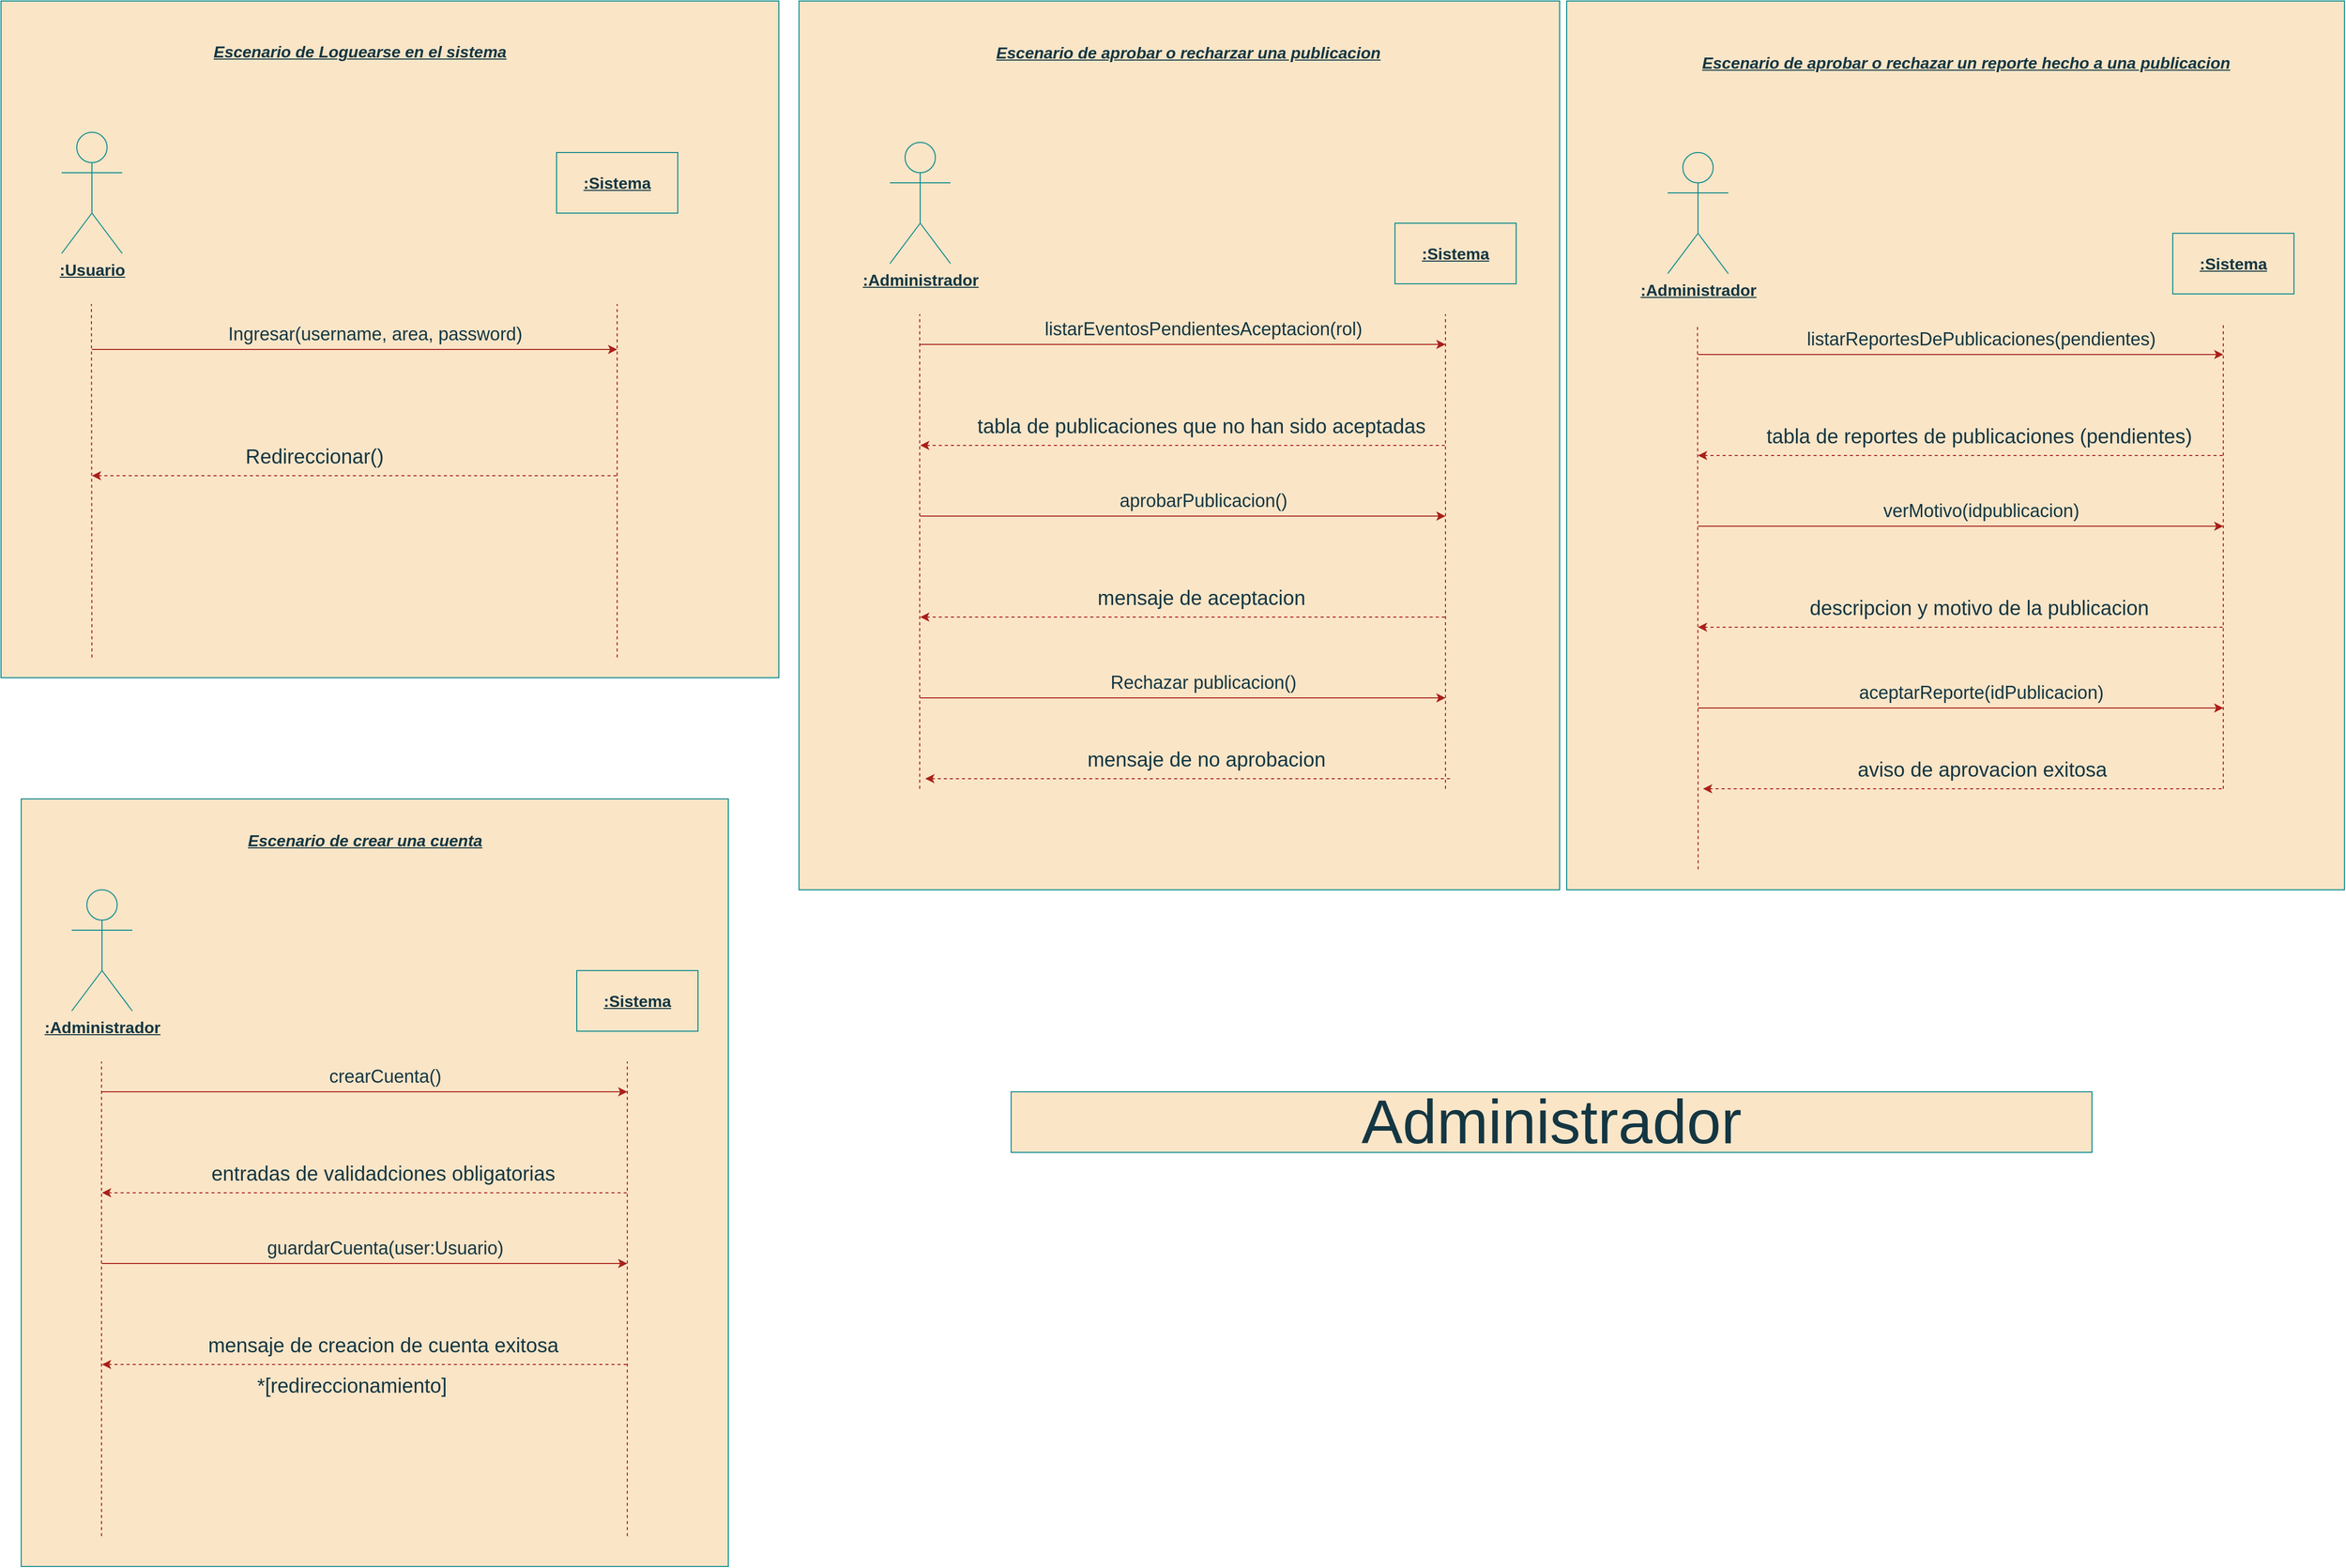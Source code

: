<mxfile version="24.7.8" pages="3">
  <diagram id="FHCTiKsLEpJ8tUoWgjp_" name="Página-1">
    <mxGraphModel dx="3520" dy="2112" grid="1" gridSize="10" guides="1" tooltips="1" connect="1" arrows="1" fold="1" page="1" pageScale="1" pageWidth="2336" pageHeight="1654" math="0" shadow="0">
      <root>
        <mxCell id="0" />
        <mxCell id="1" parent="0" />
        <mxCell id="kAwt2vZ7sdgS0hzWjnvS-20" value="" style="rounded=0;whiteSpace=wrap;html=1;fontSize=20;fillColor=#FAE5C7;strokeColor=#0F8B8D;labelBackgroundColor=none;fontColor=#143642;labelBorderColor=none;" parent="1" vertex="1">
          <mxGeometry x="1560" y="80" width="770" height="880" as="geometry" />
        </mxCell>
        <mxCell id="kAwt2vZ7sdgS0hzWjnvS-19" value="" style="rounded=0;whiteSpace=wrap;html=1;fontSize=20;fillColor=#FAE5C7;strokeColor=#0F8B8D;labelBackgroundColor=none;fontColor=#143642;labelBorderColor=none;" parent="1" vertex="1">
          <mxGeometry x="800" y="80" width="753" height="880" as="geometry" />
        </mxCell>
        <mxCell id="kAwt2vZ7sdgS0hzWjnvS-18" value="" style="rounded=0;whiteSpace=wrap;html=1;fontSize=20;fillColor=#FAE5C7;strokeColor=#0F8B8D;labelBackgroundColor=none;fontColor=#143642;labelBorderColor=none;" parent="1" vertex="1">
          <mxGeometry x="10" y="80" width="770" height="670" as="geometry" />
        </mxCell>
        <mxCell id="zZnegiNUcp6LImHZB-GL-1" value="&lt;u&gt;&lt;b&gt;&lt;i&gt;&lt;font style=&quot;font-size: 16px&quot;&gt;Escenario de Loguearse en el sistema&lt;/font&gt;&lt;/i&gt;&lt;/b&gt;&lt;/u&gt;" style="text;html=1;align=center;verticalAlign=middle;resizable=0;points=[];autosize=1;fontColor=#143642;labelBackgroundColor=none;labelBorderColor=none;" parent="1" vertex="1">
          <mxGeometry x="210" y="120" width="310" height="20" as="geometry" />
        </mxCell>
        <mxCell id="zZnegiNUcp6LImHZB-GL-5" value="&lt;u&gt;&lt;b&gt;&lt;font style=&quot;font-size: 16px&quot;&gt;:Sistema&lt;/font&gt;&lt;/b&gt;&lt;/u&gt;" style="rounded=0;whiteSpace=wrap;html=1;fontColor=#143642;labelBackgroundColor=none;fillColor=#FAE5C7;strokeColor=#0F8B8D;labelBorderColor=none;" parent="1" vertex="1">
          <mxGeometry x="560" y="230" width="120" height="60" as="geometry" />
        </mxCell>
        <mxCell id="zZnegiNUcp6LImHZB-GL-6" value="&lt;u&gt;&lt;b&gt;&lt;font style=&quot;font-size: 16px&quot;&gt;:Usuario&lt;/font&gt;&lt;/b&gt;&lt;/u&gt;" style="shape=umlActor;verticalLabelPosition=bottom;verticalAlign=top;html=1;outlineConnect=0;fontColor=#143642;labelBackgroundColor=none;labelBorderColor=none;fillColor=#FAE5C7;strokeColor=#0F8B8D;" parent="1" vertex="1">
          <mxGeometry x="70" y="210" width="60" height="120" as="geometry" />
        </mxCell>
        <mxCell id="zZnegiNUcp6LImHZB-GL-9" value="" style="endArrow=none;dashed=1;html=1;fontColor=default;labelBackgroundColor=none;labelBorderColor=none;strokeColor=#A8201A;" parent="1" edge="1">
          <mxGeometry width="50" height="50" relative="1" as="geometry">
            <mxPoint x="100" y="730" as="sourcePoint" />
            <mxPoint x="99.5" y="380" as="targetPoint" />
          </mxGeometry>
        </mxCell>
        <mxCell id="zZnegiNUcp6LImHZB-GL-11" value="" style="endArrow=none;dashed=1;html=1;fontColor=default;labelBackgroundColor=none;labelBorderColor=none;strokeColor=#A8201A;" parent="1" edge="1">
          <mxGeometry width="50" height="50" relative="1" as="geometry">
            <mxPoint x="620" y="730" as="sourcePoint" />
            <mxPoint x="620" y="380" as="targetPoint" />
          </mxGeometry>
        </mxCell>
        <mxCell id="zZnegiNUcp6LImHZB-GL-12" value="&lt;span style=&quot;font-size: 16px;&quot;&gt;&lt;b&gt;&lt;i&gt;&lt;u&gt;Escenario de aprobar o recharzar una publicacion&lt;/u&gt;&lt;/i&gt;&lt;/b&gt;&lt;/span&gt;&lt;p style=&quot;margin-top: 14.0pt ; margin-right: 0cm ; margin-bottom: 4.0pt ; margin-left: 0cm ; text-align: justify&quot; class=&quot;MsoNormal&quot;&gt;&lt;span style=&quot;font-size: 14.0pt ; line-height: 107% ; font-family: &amp;quot;times new roman&amp;quot; , serif&quot;&gt;&lt;/span&gt;&lt;/p&gt;" style="text;html=1;align=center;verticalAlign=middle;resizable=0;points=[];autosize=1;fontColor=#143642;labelBackgroundColor=none;labelBorderColor=none;" parent="1" vertex="1">
          <mxGeometry x="985" y="115" width="400" height="50" as="geometry" />
        </mxCell>
        <mxCell id="zZnegiNUcp6LImHZB-GL-13" value="&lt;u&gt;&lt;b&gt;&lt;font style=&quot;font-size: 16px&quot;&gt;:Sistema&lt;/font&gt;&lt;/b&gt;&lt;/u&gt;" style="rounded=0;whiteSpace=wrap;html=1;fontColor=#143642;labelBackgroundColor=none;fillColor=#FAE5C7;strokeColor=#0F8B8D;labelBorderColor=none;" parent="1" vertex="1">
          <mxGeometry x="1390" y="300" width="120" height="60" as="geometry" />
        </mxCell>
        <mxCell id="zZnegiNUcp6LImHZB-GL-14" value="&lt;u&gt;&lt;b&gt;&lt;font style=&quot;font-size: 16px&quot;&gt;:Administrador&lt;/font&gt;&lt;/b&gt;&lt;/u&gt;" style="shape=umlActor;verticalLabelPosition=bottom;verticalAlign=top;html=1;outlineConnect=0;fontColor=#143642;labelBackgroundColor=none;labelBorderColor=none;fillColor=#FAE5C7;strokeColor=#0F8B8D;" parent="1" vertex="1">
          <mxGeometry x="890" y="220" width="60" height="120" as="geometry" />
        </mxCell>
        <mxCell id="zZnegiNUcp6LImHZB-GL-15" value="" style="endArrow=none;dashed=1;html=1;fontColor=default;labelBackgroundColor=none;labelBorderColor=none;strokeColor=#A8201A;" parent="1" edge="1">
          <mxGeometry width="50" height="50" relative="1" as="geometry">
            <mxPoint x="919.5" y="860" as="sourcePoint" />
            <mxPoint x="919.5" y="390" as="targetPoint" />
          </mxGeometry>
        </mxCell>
        <mxCell id="zZnegiNUcp6LImHZB-GL-16" value="" style="endArrow=none;dashed=1;html=1;fontColor=default;labelBackgroundColor=none;labelBorderColor=none;strokeColor=#A8201A;" parent="1" edge="1">
          <mxGeometry width="50" height="50" relative="1" as="geometry">
            <mxPoint x="1440" y="860" as="sourcePoint" />
            <mxPoint x="1440" y="390" as="targetPoint" />
          </mxGeometry>
        </mxCell>
        <mxCell id="zZnegiNUcp6LImHZB-GL-17" value="" style="endArrow=classic;html=1;fontColor=default;labelBackgroundColor=none;labelBorderColor=none;strokeColor=#A8201A;" parent="1" edge="1">
          <mxGeometry width="50" height="50" relative="1" as="geometry">
            <mxPoint x="100" y="425" as="sourcePoint" />
            <mxPoint x="620" y="425" as="targetPoint" />
          </mxGeometry>
        </mxCell>
        <mxCell id="zZnegiNUcp6LImHZB-GL-18" value="&lt;font style=&quot;font-size: 18px&quot;&gt;Ingresar(username, area, password)&lt;/font&gt;" style="edgeLabel;html=1;align=center;verticalAlign=middle;resizable=0;points=[];fontColor=#143642;labelBackgroundColor=none;labelBorderColor=none;" parent="zZnegiNUcp6LImHZB-GL-17" vertex="1" connectable="0">
          <mxGeometry x="-0.169" relative="1" as="geometry">
            <mxPoint x="64" y="-15" as="offset" />
          </mxGeometry>
        </mxCell>
        <mxCell id="zZnegiNUcp6LImHZB-GL-19" value="" style="endArrow=none;dashed=1;html=1;startArrow=classic;startFill=1;fontColor=default;labelBackgroundColor=none;labelBorderColor=none;strokeColor=#A8201A;" parent="1" edge="1">
          <mxGeometry width="50" height="50" relative="1" as="geometry">
            <mxPoint x="100" y="550" as="sourcePoint" />
            <mxPoint x="620" y="550" as="targetPoint" />
          </mxGeometry>
        </mxCell>
        <mxCell id="zZnegiNUcp6LImHZB-GL-20" value="Redireccionar()" style="text;html=1;align=center;verticalAlign=middle;resizable=0;points=[];autosize=1;fontSize=20;fontColor=#143642;labelBackgroundColor=none;labelBorderColor=none;" parent="1" vertex="1">
          <mxGeometry x="245" y="515" width="150" height="30" as="geometry" />
        </mxCell>
        <mxCell id="zZnegiNUcp6LImHZB-GL-21" value="" style="endArrow=classic;html=1;fontColor=default;labelBackgroundColor=none;labelBorderColor=none;strokeColor=#A8201A;" parent="1" edge="1">
          <mxGeometry width="50" height="50" relative="1" as="geometry">
            <mxPoint x="920" y="420" as="sourcePoint" />
            <mxPoint x="1440" y="420" as="targetPoint" />
          </mxGeometry>
        </mxCell>
        <mxCell id="zZnegiNUcp6LImHZB-GL-22" value="&lt;span style=&quot;font-size: 18px&quot;&gt;listarEventosPendientesAceptacion(rol)&lt;/span&gt;" style="edgeLabel;html=1;align=center;verticalAlign=middle;resizable=0;points=[];fontColor=#143642;labelBackgroundColor=none;labelBorderColor=none;" parent="zZnegiNUcp6LImHZB-GL-21" vertex="1" connectable="0">
          <mxGeometry x="-0.169" relative="1" as="geometry">
            <mxPoint x="64" y="-15" as="offset" />
          </mxGeometry>
        </mxCell>
        <mxCell id="zZnegiNUcp6LImHZB-GL-23" value="" style="endArrow=none;dashed=1;html=1;startArrow=classic;startFill=1;fontColor=default;labelBackgroundColor=none;labelBorderColor=none;strokeColor=#A8201A;" parent="1" edge="1">
          <mxGeometry width="50" height="50" relative="1" as="geometry">
            <mxPoint x="920" y="520" as="sourcePoint" />
            <mxPoint x="1440" y="520" as="targetPoint" />
          </mxGeometry>
        </mxCell>
        <mxCell id="zZnegiNUcp6LImHZB-GL-24" value="tabla de publicaciones que no han sido aceptadas" style="edgeLabel;html=1;align=center;verticalAlign=middle;resizable=0;points=[];fontSize=20;fontColor=#143642;labelBackgroundColor=none;labelBorderColor=none;" parent="zZnegiNUcp6LImHZB-GL-23" vertex="1" connectable="0">
          <mxGeometry x="0.069" relative="1" as="geometry">
            <mxPoint y="-20" as="offset" />
          </mxGeometry>
        </mxCell>
        <mxCell id="zZnegiNUcp6LImHZB-GL-25" value="" style="endArrow=classic;html=1;fontColor=default;labelBackgroundColor=none;labelBorderColor=none;strokeColor=#A8201A;" parent="1" edge="1">
          <mxGeometry width="50" height="50" relative="1" as="geometry">
            <mxPoint x="920" y="590" as="sourcePoint" />
            <mxPoint x="1440" y="590" as="targetPoint" />
          </mxGeometry>
        </mxCell>
        <mxCell id="zZnegiNUcp6LImHZB-GL-26" value="&lt;span style=&quot;font-size: 18px;&quot;&gt;aprobarPublicacion()&lt;/span&gt;" style="edgeLabel;html=1;align=center;verticalAlign=middle;resizable=0;points=[];fontColor=#143642;labelBackgroundColor=none;labelBorderColor=none;" parent="zZnegiNUcp6LImHZB-GL-25" vertex="1" connectable="0">
          <mxGeometry x="-0.169" relative="1" as="geometry">
            <mxPoint x="64" y="-15" as="offset" />
          </mxGeometry>
        </mxCell>
        <mxCell id="zZnegiNUcp6LImHZB-GL-27" value="" style="endArrow=none;dashed=1;html=1;startArrow=classic;startFill=1;fontColor=default;labelBackgroundColor=none;labelBorderColor=none;strokeColor=#A8201A;" parent="1" edge="1">
          <mxGeometry width="50" height="50" relative="1" as="geometry">
            <mxPoint x="920" y="690" as="sourcePoint" />
            <mxPoint x="1440" y="690" as="targetPoint" />
          </mxGeometry>
        </mxCell>
        <mxCell id="zZnegiNUcp6LImHZB-GL-28" value="mensaje de aceptacion" style="edgeLabel;html=1;align=center;verticalAlign=middle;resizable=0;points=[];fontSize=20;fontColor=#143642;labelBackgroundColor=none;labelBorderColor=none;" parent="zZnegiNUcp6LImHZB-GL-27" vertex="1" connectable="0">
          <mxGeometry x="0.069" relative="1" as="geometry">
            <mxPoint y="-20" as="offset" />
          </mxGeometry>
        </mxCell>
        <mxCell id="zZnegiNUcp6LImHZB-GL-29" value="" style="endArrow=classic;html=1;fontColor=default;labelBackgroundColor=none;labelBorderColor=none;strokeColor=#A8201A;" parent="1" edge="1">
          <mxGeometry width="50" height="50" relative="1" as="geometry">
            <mxPoint x="920" y="770" as="sourcePoint" />
            <mxPoint x="1440" y="770" as="targetPoint" />
          </mxGeometry>
        </mxCell>
        <mxCell id="zZnegiNUcp6LImHZB-GL-30" value="&lt;span style=&quot;font-size: 18px&quot;&gt;Rechazar publicacion()&lt;/span&gt;" style="edgeLabel;html=1;align=center;verticalAlign=middle;resizable=0;points=[];fontColor=#143642;labelBackgroundColor=none;labelBorderColor=none;" parent="zZnegiNUcp6LImHZB-GL-29" vertex="1" connectable="0">
          <mxGeometry x="-0.169" relative="1" as="geometry">
            <mxPoint x="64" y="-15" as="offset" />
          </mxGeometry>
        </mxCell>
        <mxCell id="zZnegiNUcp6LImHZB-GL-31" value="" style="endArrow=none;dashed=1;html=1;startArrow=classic;startFill=1;fontColor=default;labelBackgroundColor=none;labelBorderColor=none;strokeColor=#A8201A;" parent="1" edge="1">
          <mxGeometry width="50" height="50" relative="1" as="geometry">
            <mxPoint x="925" y="850" as="sourcePoint" />
            <mxPoint x="1445" y="850" as="targetPoint" />
          </mxGeometry>
        </mxCell>
        <mxCell id="zZnegiNUcp6LImHZB-GL-32" value="mensaje de no aprobacion" style="edgeLabel;html=1;align=center;verticalAlign=middle;resizable=0;points=[];fontSize=20;fontColor=#143642;labelBackgroundColor=none;labelBorderColor=none;" parent="zZnegiNUcp6LImHZB-GL-31" vertex="1" connectable="0">
          <mxGeometry x="0.069" relative="1" as="geometry">
            <mxPoint y="-20" as="offset" />
          </mxGeometry>
        </mxCell>
        <mxCell id="kAwt2vZ7sdgS0hzWjnvS-1" value="&lt;span style=&quot;font-size: 16px&quot;&gt;&lt;b&gt;&lt;i&gt;&lt;u&gt;Escenario de aprobar o rechazar un reporte hecho a una publicacion&lt;/u&gt;&lt;/i&gt;&lt;/b&gt;&lt;/span&gt;&lt;br&gt;&lt;p style=&quot;margin-top: 14.0pt ; margin-right: 0cm ; margin-bottom: 4.0pt ; margin-left: 0cm ; text-align: justify&quot; class=&quot;MsoNormal&quot;&gt;&lt;span style=&quot;font-size: 14.0pt ; line-height: 107% ; font-family: &amp;quot;times new roman&amp;quot; , serif&quot;&gt;&lt;/span&gt;&lt;/p&gt;" style="text;html=1;align=center;verticalAlign=middle;resizable=0;points=[];autosize=1;fontColor=#143642;labelBackgroundColor=none;labelBorderColor=none;" parent="1" vertex="1">
          <mxGeometry x="1680" y="125" width="550" height="50" as="geometry" />
        </mxCell>
        <mxCell id="kAwt2vZ7sdgS0hzWjnvS-2" value="&lt;u&gt;&lt;b&gt;&lt;font style=&quot;font-size: 16px&quot;&gt;:Sistema&lt;/font&gt;&lt;/b&gt;&lt;/u&gt;" style="rounded=0;whiteSpace=wrap;html=1;fontColor=#143642;labelBackgroundColor=none;fillColor=#FAE5C7;strokeColor=#0F8B8D;labelBorderColor=none;" parent="1" vertex="1">
          <mxGeometry x="2160" y="310" width="120" height="60" as="geometry" />
        </mxCell>
        <mxCell id="kAwt2vZ7sdgS0hzWjnvS-3" value="&lt;u&gt;&lt;b&gt;&lt;font style=&quot;font-size: 16px&quot;&gt;:Administrador&lt;/font&gt;&lt;/b&gt;&lt;/u&gt;" style="shape=umlActor;verticalLabelPosition=bottom;verticalAlign=top;html=1;outlineConnect=0;fontColor=#143642;labelBackgroundColor=none;labelBorderColor=none;fillColor=#FAE5C7;strokeColor=#0F8B8D;" parent="1" vertex="1">
          <mxGeometry x="1660" y="230" width="60" height="120" as="geometry" />
        </mxCell>
        <mxCell id="kAwt2vZ7sdgS0hzWjnvS-4" value="" style="endArrow=none;dashed=1;html=1;fontColor=default;labelBackgroundColor=none;exitX=0.169;exitY=0.977;exitDx=0;exitDy=0;exitPerimeter=0;labelBorderColor=none;strokeColor=#A8201A;" parent="1" edge="1" source="kAwt2vZ7sdgS0hzWjnvS-20">
          <mxGeometry width="50" height="50" relative="1" as="geometry">
            <mxPoint x="1689.5" y="870" as="sourcePoint" />
            <mxPoint x="1689.5" y="400" as="targetPoint" />
          </mxGeometry>
        </mxCell>
        <mxCell id="kAwt2vZ7sdgS0hzWjnvS-5" value="" style="endArrow=none;dashed=1;html=1;fontColor=default;labelBackgroundColor=none;labelBorderColor=none;strokeColor=#A8201A;" parent="1" edge="1">
          <mxGeometry width="50" height="50" relative="1" as="geometry">
            <mxPoint x="2210" y="860" as="sourcePoint" />
            <mxPoint x="2210" y="400" as="targetPoint" />
          </mxGeometry>
        </mxCell>
        <mxCell id="kAwt2vZ7sdgS0hzWjnvS-6" value="" style="endArrow=classic;html=1;fontColor=default;labelBackgroundColor=none;labelBorderColor=none;strokeColor=#A8201A;" parent="1" edge="1">
          <mxGeometry width="50" height="50" relative="1" as="geometry">
            <mxPoint x="1690" y="430" as="sourcePoint" />
            <mxPoint x="2210" y="430" as="targetPoint" />
          </mxGeometry>
        </mxCell>
        <mxCell id="kAwt2vZ7sdgS0hzWjnvS-7" value="&lt;span style=&quot;font-size: 18px;&quot;&gt;listarReportesDePublicaciones(pendientes)&lt;/span&gt;" style="edgeLabel;html=1;align=center;verticalAlign=middle;resizable=0;points=[];fontColor=#143642;labelBackgroundColor=none;labelBorderColor=none;" parent="kAwt2vZ7sdgS0hzWjnvS-6" vertex="1" connectable="0">
          <mxGeometry x="-0.169" relative="1" as="geometry">
            <mxPoint x="64" y="-15" as="offset" />
          </mxGeometry>
        </mxCell>
        <mxCell id="kAwt2vZ7sdgS0hzWjnvS-8" value="" style="endArrow=none;dashed=1;html=1;startArrow=classic;startFill=1;fontColor=default;labelBackgroundColor=none;labelBorderColor=none;strokeColor=#A8201A;" parent="1" edge="1">
          <mxGeometry width="50" height="50" relative="1" as="geometry">
            <mxPoint x="1690" y="530" as="sourcePoint" />
            <mxPoint x="2210" y="530" as="targetPoint" />
          </mxGeometry>
        </mxCell>
        <mxCell id="kAwt2vZ7sdgS0hzWjnvS-9" value="tabla de reportes de publicaciones (pendientes)" style="edgeLabel;html=1;align=center;verticalAlign=middle;resizable=0;points=[];fontSize=20;fontColor=#143642;labelBackgroundColor=none;labelBorderColor=none;" parent="kAwt2vZ7sdgS0hzWjnvS-8" vertex="1" connectable="0">
          <mxGeometry x="0.069" relative="1" as="geometry">
            <mxPoint y="-20" as="offset" />
          </mxGeometry>
        </mxCell>
        <mxCell id="kAwt2vZ7sdgS0hzWjnvS-10" value="" style="endArrow=classic;html=1;fontColor=default;labelBackgroundColor=none;labelBorderColor=none;strokeColor=#A8201A;" parent="1" edge="1">
          <mxGeometry width="50" height="50" relative="1" as="geometry">
            <mxPoint x="1690" y="600" as="sourcePoint" />
            <mxPoint x="2210" y="600" as="targetPoint" />
          </mxGeometry>
        </mxCell>
        <mxCell id="kAwt2vZ7sdgS0hzWjnvS-11" value="&lt;span style=&quot;font-size: 18px&quot;&gt;verMotivo(idpublicacion)&lt;/span&gt;" style="edgeLabel;html=1;align=center;verticalAlign=middle;resizable=0;points=[];fontColor=#143642;labelBackgroundColor=none;labelBorderColor=none;" parent="kAwt2vZ7sdgS0hzWjnvS-10" vertex="1" connectable="0">
          <mxGeometry x="-0.169" relative="1" as="geometry">
            <mxPoint x="64" y="-15" as="offset" />
          </mxGeometry>
        </mxCell>
        <mxCell id="kAwt2vZ7sdgS0hzWjnvS-12" value="" style="endArrow=none;dashed=1;html=1;startArrow=classic;startFill=1;fontColor=default;labelBackgroundColor=none;labelBorderColor=none;strokeColor=#A8201A;" parent="1" edge="1">
          <mxGeometry width="50" height="50" relative="1" as="geometry">
            <mxPoint x="1690" y="700" as="sourcePoint" />
            <mxPoint x="2210" y="700" as="targetPoint" />
          </mxGeometry>
        </mxCell>
        <mxCell id="kAwt2vZ7sdgS0hzWjnvS-13" value="descripcion y motivo de la publicacion" style="edgeLabel;html=1;align=center;verticalAlign=middle;resizable=0;points=[];fontSize=20;fontColor=#143642;labelBackgroundColor=none;labelBorderColor=none;" parent="kAwt2vZ7sdgS0hzWjnvS-12" vertex="1" connectable="0">
          <mxGeometry x="0.069" relative="1" as="geometry">
            <mxPoint y="-20" as="offset" />
          </mxGeometry>
        </mxCell>
        <mxCell id="kAwt2vZ7sdgS0hzWjnvS-14" value="" style="endArrow=classic;html=1;fontColor=default;labelBackgroundColor=none;labelBorderColor=none;strokeColor=#A8201A;" parent="1" edge="1">
          <mxGeometry width="50" height="50" relative="1" as="geometry">
            <mxPoint x="1690" y="780" as="sourcePoint" />
            <mxPoint x="2210" y="780" as="targetPoint" />
          </mxGeometry>
        </mxCell>
        <mxCell id="kAwt2vZ7sdgS0hzWjnvS-15" value="&lt;span style=&quot;font-size: 18px&quot;&gt;aceptarReporte(idPublicacion)&lt;/span&gt;" style="edgeLabel;html=1;align=center;verticalAlign=middle;resizable=0;points=[];fontColor=#143642;labelBackgroundColor=none;labelBorderColor=none;" parent="kAwt2vZ7sdgS0hzWjnvS-14" vertex="1" connectable="0">
          <mxGeometry x="-0.169" relative="1" as="geometry">
            <mxPoint x="64" y="-15" as="offset" />
          </mxGeometry>
        </mxCell>
        <mxCell id="kAwt2vZ7sdgS0hzWjnvS-16" value="" style="endArrow=none;dashed=1;html=1;startArrow=classic;startFill=1;fontColor=default;labelBackgroundColor=none;labelBorderColor=none;strokeColor=#A8201A;" parent="1" edge="1">
          <mxGeometry width="50" height="50" relative="1" as="geometry">
            <mxPoint x="1695" y="860" as="sourcePoint" />
            <mxPoint x="2210" y="860" as="targetPoint" />
          </mxGeometry>
        </mxCell>
        <mxCell id="kAwt2vZ7sdgS0hzWjnvS-17" value="aviso de aprovacion exitosa" style="edgeLabel;html=1;align=center;verticalAlign=middle;resizable=0;points=[];fontSize=20;fontColor=#143642;labelBackgroundColor=none;labelBorderColor=none;" parent="kAwt2vZ7sdgS0hzWjnvS-16" vertex="1" connectable="0">
          <mxGeometry x="0.069" relative="1" as="geometry">
            <mxPoint y="-20" as="offset" />
          </mxGeometry>
        </mxCell>
        <mxCell id="zGdlTGiBaSzxlxawJzIr-1" value="" style="rounded=0;whiteSpace=wrap;html=1;fontSize=20;fillColor=#FAE5C7;strokeColor=#0F8B8D;fontColor=#143642;labelBackgroundColor=none;labelBorderColor=none;" vertex="1" parent="1">
          <mxGeometry x="30" y="870" width="700" height="760" as="geometry" />
        </mxCell>
        <mxCell id="zGdlTGiBaSzxlxawJzIr-2" value="&lt;span style=&quot;font-size: 16px&quot;&gt;&lt;b&gt;&lt;i&gt;&lt;u&gt;Escenario de crear una cuenta&lt;/u&gt;&lt;/i&gt;&lt;/b&gt;&lt;/span&gt;&lt;br&gt;&lt;p class=&quot;MsoNormal&quot; style=&quot;margin-top: 14.0pt ; margin-right: 0cm ; margin-bottom: 4.0pt ; margin-left: 0cm ; text-align: justify&quot;&gt;&lt;span style=&quot;font-size: 14.0pt ; line-height: 107% ; font-family: &amp;quot;times new roman&amp;quot; , serif&quot;&gt;&lt;/span&gt;&lt;/p&gt;" style="text;html=1;align=center;verticalAlign=middle;resizable=0;points=[];autosize=1;labelBackgroundColor=none;fontColor=#143642;labelBorderColor=none;" vertex="1" parent="1">
          <mxGeometry x="240" y="895" width="260" height="50" as="geometry" />
        </mxCell>
        <mxCell id="zGdlTGiBaSzxlxawJzIr-3" value="&lt;u&gt;&lt;b&gt;&lt;font style=&quot;font-size: 16px&quot;&gt;:Sistema&lt;/font&gt;&lt;/b&gt;&lt;/u&gt;" style="rounded=0;whiteSpace=wrap;html=1;labelBackgroundColor=none;fillColor=#FAE5C7;strokeColor=#0F8B8D;fontColor=#143642;labelBorderColor=none;" vertex="1" parent="1">
          <mxGeometry x="580" y="1040" width="120" height="60" as="geometry" />
        </mxCell>
        <mxCell id="zGdlTGiBaSzxlxawJzIr-4" value="&lt;u&gt;&lt;b&gt;&lt;font style=&quot;font-size: 16px&quot;&gt;:Administrador&lt;/font&gt;&lt;/b&gt;&lt;/u&gt;" style="shape=umlActor;verticalLabelPosition=bottom;verticalAlign=top;html=1;outlineConnect=0;labelBackgroundColor=none;fillColor=#FAE5C7;strokeColor=#0F8B8D;fontColor=#143642;labelBorderColor=none;" vertex="1" parent="1">
          <mxGeometry x="80" y="960" width="60" height="120" as="geometry" />
        </mxCell>
        <mxCell id="zGdlTGiBaSzxlxawJzIr-5" value="" style="endArrow=none;dashed=1;html=1;labelBackgroundColor=none;strokeColor=#A8201A;fontColor=default;labelBorderColor=none;" edge="1" parent="1">
          <mxGeometry width="50" height="50" relative="1" as="geometry">
            <mxPoint x="109.5" y="1600" as="sourcePoint" />
            <mxPoint x="109.5" y="1130" as="targetPoint" />
          </mxGeometry>
        </mxCell>
        <mxCell id="zGdlTGiBaSzxlxawJzIr-6" value="" style="endArrow=none;dashed=1;html=1;labelBackgroundColor=none;strokeColor=#A8201A;fontColor=default;labelBorderColor=none;" edge="1" parent="1">
          <mxGeometry width="50" height="50" relative="1" as="geometry">
            <mxPoint x="630" y="1600" as="sourcePoint" />
            <mxPoint x="630" y="1130" as="targetPoint" />
          </mxGeometry>
        </mxCell>
        <mxCell id="zGdlTGiBaSzxlxawJzIr-7" value="" style="endArrow=classic;html=1;labelBackgroundColor=none;strokeColor=#A8201A;fontColor=default;labelBorderColor=none;" edge="1" parent="1">
          <mxGeometry width="50" height="50" relative="1" as="geometry">
            <mxPoint x="110" y="1160" as="sourcePoint" />
            <mxPoint x="630" y="1160" as="targetPoint" />
          </mxGeometry>
        </mxCell>
        <mxCell id="zGdlTGiBaSzxlxawJzIr-8" value="&lt;span style=&quot;font-size: 18px;&quot;&gt;crearCuenta()&lt;/span&gt;" style="edgeLabel;html=1;align=center;verticalAlign=middle;resizable=0;points=[];labelBackgroundColor=none;fontColor=#143642;labelBorderColor=none;" vertex="1" connectable="0" parent="zGdlTGiBaSzxlxawJzIr-7">
          <mxGeometry x="-0.169" relative="1" as="geometry">
            <mxPoint x="64" y="-15" as="offset" />
          </mxGeometry>
        </mxCell>
        <mxCell id="zGdlTGiBaSzxlxawJzIr-9" value="" style="endArrow=none;dashed=1;html=1;startArrow=classic;startFill=1;labelBackgroundColor=none;strokeColor=#A8201A;fontColor=default;labelBorderColor=none;" edge="1" parent="1">
          <mxGeometry width="50" height="50" relative="1" as="geometry">
            <mxPoint x="110" y="1260" as="sourcePoint" />
            <mxPoint x="630" y="1260" as="targetPoint" />
          </mxGeometry>
        </mxCell>
        <mxCell id="zGdlTGiBaSzxlxawJzIr-10" value="entradas de validadciones obligatorias" style="edgeLabel;html=1;align=center;verticalAlign=middle;resizable=0;points=[];fontSize=20;labelBackgroundColor=none;fontColor=#143642;labelBorderColor=none;" vertex="1" connectable="0" parent="zGdlTGiBaSzxlxawJzIr-9">
          <mxGeometry x="0.069" relative="1" as="geometry">
            <mxPoint y="-20" as="offset" />
          </mxGeometry>
        </mxCell>
        <mxCell id="zGdlTGiBaSzxlxawJzIr-11" value="" style="endArrow=classic;html=1;labelBackgroundColor=none;strokeColor=#A8201A;fontColor=default;labelBorderColor=none;" edge="1" parent="1">
          <mxGeometry width="50" height="50" relative="1" as="geometry">
            <mxPoint x="110" y="1330" as="sourcePoint" />
            <mxPoint x="630" y="1330" as="targetPoint" />
          </mxGeometry>
        </mxCell>
        <mxCell id="zGdlTGiBaSzxlxawJzIr-12" value="&lt;span style=&quot;font-size: 18px&quot;&gt;guardarCuenta(user:Usuario)&lt;/span&gt;" style="edgeLabel;html=1;align=center;verticalAlign=middle;resizable=0;points=[];labelBackgroundColor=none;fontColor=#143642;labelBorderColor=none;" vertex="1" connectable="0" parent="zGdlTGiBaSzxlxawJzIr-11">
          <mxGeometry x="-0.169" relative="1" as="geometry">
            <mxPoint x="64" y="-15" as="offset" />
          </mxGeometry>
        </mxCell>
        <mxCell id="zGdlTGiBaSzxlxawJzIr-13" value="" style="endArrow=none;dashed=1;html=1;startArrow=classic;startFill=1;labelBackgroundColor=none;strokeColor=#A8201A;fontColor=default;labelBorderColor=none;" edge="1" parent="1">
          <mxGeometry width="50" height="50" relative="1" as="geometry">
            <mxPoint x="110" y="1430" as="sourcePoint" />
            <mxPoint x="630" y="1430" as="targetPoint" />
          </mxGeometry>
        </mxCell>
        <mxCell id="zGdlTGiBaSzxlxawJzIr-14" value="mensaje de creacion de cuenta exitosa" style="edgeLabel;html=1;align=center;verticalAlign=middle;resizable=0;points=[];fontSize=20;labelBackgroundColor=none;fontColor=#143642;labelBorderColor=none;" vertex="1" connectable="0" parent="zGdlTGiBaSzxlxawJzIr-13">
          <mxGeometry x="0.069" relative="1" as="geometry">
            <mxPoint y="-20" as="offset" />
          </mxGeometry>
        </mxCell>
        <mxCell id="zGdlTGiBaSzxlxawJzIr-15" value="*[redireccionamiento]" style="edgeLabel;html=1;align=center;verticalAlign=middle;resizable=0;points=[];fontSize=20;labelBackgroundColor=none;fontColor=#143642;labelBorderColor=none;" vertex="1" connectable="0" parent="zGdlTGiBaSzxlxawJzIr-13">
          <mxGeometry x="-0.05" y="1" relative="1" as="geometry">
            <mxPoint y="21" as="offset" />
          </mxGeometry>
        </mxCell>
        <mxCell id="ZKl5YjIqr2BCu_HY8rsj-1" value="&lt;font style=&quot;font-size: 61px;&quot;&gt;Administrador&lt;/font&gt;" style="rounded=0;whiteSpace=wrap;html=1;strokeColor=#0F8B8D;fontColor=#143642;fillColor=#FAE5C7;labelBorderColor=none;" vertex="1" parent="1">
          <mxGeometry x="1010" y="1160" width="1070" height="60" as="geometry" />
        </mxCell>
      </root>
    </mxGraphModel>
  </diagram>
  <diagram id="_w-3kzf6BM2o77syYATX" name="Página-2">
    <mxGraphModel dx="1760" dy="1056" grid="1" gridSize="10" guides="1" tooltips="1" connect="1" arrows="1" fold="1" page="1" pageScale="1" pageWidth="2336" pageHeight="1654" math="0" shadow="0">
      <root>
        <mxCell id="tCDqYo59ntx3Iy52Ba7d-0" />
        <mxCell id="tCDqYo59ntx3Iy52Ba7d-1" parent="tCDqYo59ntx3Iy52Ba7d-0" />
        <mxCell id="SeqB5K6sosQtOUgPBZeC-0" value="" style="rounded=0;whiteSpace=wrap;html=1;fontSize=20;fillColor=#FAE5C7;strokeColor=#0F8B8D;fontColor=#143642;labelBackgroundColor=none;" parent="tCDqYo59ntx3Iy52Ba7d-1" vertex="1">
          <mxGeometry x="20" y="30" width="700" height="810" as="geometry" />
        </mxCell>
        <mxCell id="tCDqYo59ntx3Iy52Ba7d-2" value="&lt;span style=&quot;font-size: 16px&quot;&gt;&lt;b&gt;&lt;i&gt;&lt;u&gt;Escenario de agregar una nueva publicacion&lt;/u&gt;&lt;/i&gt;&lt;/b&gt;&lt;/span&gt;&lt;br&gt;&lt;p class=&quot;MsoNormal&quot; style=&quot;margin-top: 14.0pt ; margin-right: 0cm ; margin-bottom: 4.0pt ; margin-left: 0cm ; text-align: justify&quot;&gt;&lt;span style=&quot;font-size: 14.0pt ; line-height: 107% ; font-family: &amp;quot;times new roman&amp;quot; , serif&quot;&gt;&lt;/span&gt;&lt;/p&gt;" style="text;html=1;align=center;verticalAlign=middle;resizable=0;points=[];autosize=1;labelBackgroundColor=none;fontColor=#143642;" parent="tCDqYo59ntx3Iy52Ba7d-1" vertex="1">
          <mxGeometry x="175" y="65" width="360" height="50" as="geometry" />
        </mxCell>
        <mxCell id="tCDqYo59ntx3Iy52Ba7d-3" value="&lt;u&gt;&lt;b&gt;&lt;font style=&quot;font-size: 16px&quot;&gt;:Sistema&lt;/font&gt;&lt;/b&gt;&lt;/u&gt;" style="rounded=0;whiteSpace=wrap;html=1;labelBackgroundColor=none;fillColor=#FAE5C7;strokeColor=#0F8B8D;fontColor=#143642;" parent="tCDqYo59ntx3Iy52Ba7d-1" vertex="1">
          <mxGeometry x="560" y="250" width="120" height="60" as="geometry" />
        </mxCell>
        <mxCell id="tCDqYo59ntx3Iy52Ba7d-4" value="&lt;u&gt;&lt;b&gt;&lt;font style=&quot;font-size: 16px&quot;&gt;:Publicador&lt;/font&gt;&lt;/b&gt;&lt;/u&gt;" style="shape=umlActor;verticalLabelPosition=bottom;verticalAlign=top;html=1;outlineConnect=0;labelBackgroundColor=none;fillColor=#FAE5C7;strokeColor=#0F8B8D;fontColor=#143642;" parent="tCDqYo59ntx3Iy52Ba7d-1" vertex="1">
          <mxGeometry x="60" y="170" width="60" height="120" as="geometry" />
        </mxCell>
        <mxCell id="tCDqYo59ntx3Iy52Ba7d-5" value="" style="endArrow=none;dashed=1;html=1;labelBackgroundColor=none;strokeColor=#A8201A;fontColor=default;" parent="tCDqYo59ntx3Iy52Ba7d-1" edge="1">
          <mxGeometry width="50" height="50" relative="1" as="geometry">
            <mxPoint x="89.5" y="810" as="sourcePoint" />
            <mxPoint x="89.5" y="340" as="targetPoint" />
          </mxGeometry>
        </mxCell>
        <mxCell id="tCDqYo59ntx3Iy52Ba7d-6" value="" style="endArrow=none;dashed=1;html=1;labelBackgroundColor=none;strokeColor=#A8201A;fontColor=default;" parent="tCDqYo59ntx3Iy52Ba7d-1" edge="1">
          <mxGeometry width="50" height="50" relative="1" as="geometry">
            <mxPoint x="610" y="810" as="sourcePoint" />
            <mxPoint x="610" y="340" as="targetPoint" />
          </mxGeometry>
        </mxCell>
        <mxCell id="tCDqYo59ntx3Iy52Ba7d-7" value="" style="endArrow=classic;html=1;labelBackgroundColor=none;strokeColor=#A8201A;fontColor=default;" parent="tCDqYo59ntx3Iy52Ba7d-1" edge="1">
          <mxGeometry width="50" height="50" relative="1" as="geometry">
            <mxPoint x="90" y="370" as="sourcePoint" />
            <mxPoint x="610" y="370" as="targetPoint" />
          </mxGeometry>
        </mxCell>
        <mxCell id="tCDqYo59ntx3Iy52Ba7d-8" value="&lt;span style=&quot;font-size: 18px;&quot;&gt;agregarNuevaPublicacion(p:Publicacion)&lt;/span&gt;" style="edgeLabel;html=1;align=center;verticalAlign=middle;resizable=0;points=[];labelBackgroundColor=none;fontColor=#143642;" parent="tCDqYo59ntx3Iy52Ba7d-7" vertex="1" connectable="0">
          <mxGeometry x="-0.169" relative="1" as="geometry">
            <mxPoint x="64" y="-15" as="offset" />
          </mxGeometry>
        </mxCell>
        <mxCell id="tCDqYo59ntx3Iy52Ba7d-9" value="" style="endArrow=none;dashed=1;html=1;startArrow=classic;startFill=1;labelBackgroundColor=none;strokeColor=#A8201A;fontColor=default;" parent="tCDqYo59ntx3Iy52Ba7d-1" edge="1">
          <mxGeometry width="50" height="50" relative="1" as="geometry">
            <mxPoint x="90" y="470" as="sourcePoint" />
            <mxPoint x="610" y="470" as="targetPoint" />
          </mxGeometry>
        </mxCell>
        <mxCell id="tCDqYo59ntx3Iy52Ba7d-10" value="Mensaje de tipo de publico" style="edgeLabel;html=1;align=center;verticalAlign=middle;resizable=0;points=[];fontSize=20;labelBackgroundColor=none;fontColor=#143642;" parent="tCDqYo59ntx3Iy52Ba7d-9" vertex="1" connectable="0">
          <mxGeometry x="0.069" relative="1" as="geometry">
            <mxPoint y="-20" as="offset" />
          </mxGeometry>
        </mxCell>
        <mxCell id="tCDqYo59ntx3Iy52Ba7d-11" value="" style="endArrow=classic;html=1;labelBackgroundColor=none;strokeColor=#A8201A;fontColor=default;" parent="tCDqYo59ntx3Iy52Ba7d-1" edge="1">
          <mxGeometry width="50" height="50" relative="1" as="geometry">
            <mxPoint x="90" y="540" as="sourcePoint" />
            <mxPoint x="610" y="540" as="targetPoint" />
          </mxGeometry>
        </mxCell>
        <mxCell id="tCDqYo59ntx3Iy52Ba7d-12" value="&lt;span style=&quot;font-size: 18px&quot;&gt;agregarPublico(p:String)&lt;/span&gt;" style="edgeLabel;html=1;align=center;verticalAlign=middle;resizable=0;points=[];labelBackgroundColor=none;fontColor=#143642;" parent="tCDqYo59ntx3Iy52Ba7d-11" vertex="1" connectable="0">
          <mxGeometry x="-0.169" relative="1" as="geometry">
            <mxPoint x="64" y="-15" as="offset" />
          </mxGeometry>
        </mxCell>
        <mxCell id="tCDqYo59ntx3Iy52Ba7d-13" value="" style="endArrow=none;dashed=1;html=1;startArrow=classic;startFill=1;labelBackgroundColor=none;strokeColor=#A8201A;fontColor=default;" parent="tCDqYo59ntx3Iy52Ba7d-1" edge="1">
          <mxGeometry width="50" height="50" relative="1" as="geometry">
            <mxPoint x="90" y="640" as="sourcePoint" />
            <mxPoint x="610" y="640" as="targetPoint" />
          </mxGeometry>
        </mxCell>
        <mxCell id="tCDqYo59ntx3Iy52Ba7d-14" value="Mensaje de cantidad de cupo" style="edgeLabel;html=1;align=center;verticalAlign=middle;resizable=0;points=[];fontSize=20;labelBackgroundColor=none;fontColor=#143642;" parent="tCDqYo59ntx3Iy52Ba7d-13" vertex="1" connectable="0">
          <mxGeometry x="0.069" relative="1" as="geometry">
            <mxPoint y="-20" as="offset" />
          </mxGeometry>
        </mxCell>
        <mxCell id="tCDqYo59ntx3Iy52Ba7d-15" value="" style="endArrow=classic;html=1;labelBackgroundColor=none;strokeColor=#A8201A;fontColor=default;" parent="tCDqYo59ntx3Iy52Ba7d-1" edge="1">
          <mxGeometry width="50" height="50" relative="1" as="geometry">
            <mxPoint x="90" y="720" as="sourcePoint" />
            <mxPoint x="610" y="720" as="targetPoint" />
          </mxGeometry>
        </mxCell>
        <mxCell id="tCDqYo59ntx3Iy52Ba7d-16" value="&lt;span style=&quot;font-size: 18px&quot;&gt;agregarCupo(c:Number)&lt;/span&gt;" style="edgeLabel;html=1;align=center;verticalAlign=middle;resizable=0;points=[];labelBackgroundColor=none;fontColor=#143642;" parent="tCDqYo59ntx3Iy52Ba7d-15" vertex="1" connectable="0">
          <mxGeometry x="-0.169" relative="1" as="geometry">
            <mxPoint x="64" y="-15" as="offset" />
          </mxGeometry>
        </mxCell>
        <mxCell id="tCDqYo59ntx3Iy52Ba7d-17" value="" style="endArrow=none;dashed=1;html=1;startArrow=classic;startFill=1;labelBackgroundColor=none;strokeColor=#A8201A;fontColor=default;" parent="tCDqYo59ntx3Iy52Ba7d-1" edge="1">
          <mxGeometry width="50" height="50" relative="1" as="geometry">
            <mxPoint x="95" y="800" as="sourcePoint" />
            <mxPoint x="615" y="800" as="targetPoint" />
          </mxGeometry>
        </mxCell>
        <mxCell id="tCDqYo59ntx3Iy52Ba7d-18" value="mensaje de completado" style="edgeLabel;html=1;align=center;verticalAlign=middle;resizable=0;points=[];fontSize=20;labelBackgroundColor=none;fontColor=#143642;" parent="tCDqYo59ntx3Iy52Ba7d-17" vertex="1" connectable="0">
          <mxGeometry x="0.069" relative="1" as="geometry">
            <mxPoint y="-20" as="offset" />
          </mxGeometry>
        </mxCell>
        <mxCell id="sNTHvZNLAU_q1tN-2Vum-0" value="" style="rounded=0;whiteSpace=wrap;html=1;fontSize=20;fillColor=#FAE5C7;strokeColor=#0F8B8D;fontColor=#143642;labelBackgroundColor=none;" parent="tCDqYo59ntx3Iy52Ba7d-1" vertex="1">
          <mxGeometry x="810" y="30" width="700" height="810" as="geometry" />
        </mxCell>
        <mxCell id="sNTHvZNLAU_q1tN-2Vum-1" value="&lt;span style=&quot;font-size: 16px&quot;&gt;&lt;b&gt;&lt;i&gt;&lt;u&gt;Escenario de editar una publicacion&lt;/u&gt;&lt;/i&gt;&lt;/b&gt;&lt;/span&gt;&lt;br&gt;&lt;p class=&quot;MsoNormal&quot; style=&quot;margin-top: 14.0pt ; margin-right: 0cm ; margin-bottom: 4.0pt ; margin-left: 0cm ; text-align: justify&quot;&gt;&lt;span style=&quot;font-size: 14.0pt ; line-height: 107% ; font-family: &amp;quot;times new roman&amp;quot; , serif&quot;&gt;&lt;/span&gt;&lt;/p&gt;" style="text;html=1;align=center;verticalAlign=middle;resizable=0;points=[];autosize=1;labelBackgroundColor=none;fontColor=#143642;" parent="tCDqYo59ntx3Iy52Ba7d-1" vertex="1">
          <mxGeometry x="1005" y="65" width="300" height="50" as="geometry" />
        </mxCell>
        <mxCell id="sNTHvZNLAU_q1tN-2Vum-2" value="&lt;u&gt;&lt;b&gt;&lt;font style=&quot;font-size: 16px&quot;&gt;:Sistema&lt;/font&gt;&lt;/b&gt;&lt;/u&gt;" style="rounded=0;whiteSpace=wrap;html=1;labelBackgroundColor=none;fillColor=#FAE5C7;strokeColor=#0F8B8D;fontColor=#143642;" parent="tCDqYo59ntx3Iy52Ba7d-1" vertex="1">
          <mxGeometry x="1360" y="250" width="120" height="60" as="geometry" />
        </mxCell>
        <mxCell id="sNTHvZNLAU_q1tN-2Vum-3" value="&lt;span style=&quot;font-size: 16px;&quot;&gt;&lt;b&gt;&lt;u&gt;:Publicador&lt;/u&gt;&lt;/b&gt;&lt;/span&gt;" style="shape=umlActor;verticalLabelPosition=bottom;verticalAlign=top;html=1;outlineConnect=0;labelBackgroundColor=none;fillColor=#FAE5C7;strokeColor=#0F8B8D;fontColor=#143642;" parent="tCDqYo59ntx3Iy52Ba7d-1" vertex="1">
          <mxGeometry x="860" y="170" width="60" height="120" as="geometry" />
        </mxCell>
        <mxCell id="sNTHvZNLAU_q1tN-2Vum-4" value="" style="endArrow=none;dashed=1;html=1;labelBackgroundColor=none;strokeColor=#A8201A;fontColor=default;" parent="tCDqYo59ntx3Iy52Ba7d-1" edge="1">
          <mxGeometry width="50" height="50" relative="1" as="geometry">
            <mxPoint x="889.5" y="810" as="sourcePoint" />
            <mxPoint x="889.5" y="340" as="targetPoint" />
          </mxGeometry>
        </mxCell>
        <mxCell id="sNTHvZNLAU_q1tN-2Vum-5" value="" style="endArrow=none;dashed=1;html=1;labelBackgroundColor=none;strokeColor=#A8201A;fontColor=default;" parent="tCDqYo59ntx3Iy52Ba7d-1" edge="1">
          <mxGeometry width="50" height="50" relative="1" as="geometry">
            <mxPoint x="1410" y="810" as="sourcePoint" />
            <mxPoint x="1410" y="340" as="targetPoint" />
          </mxGeometry>
        </mxCell>
        <mxCell id="sNTHvZNLAU_q1tN-2Vum-6" value="" style="endArrow=classic;html=1;labelBackgroundColor=none;strokeColor=#A8201A;fontColor=default;" parent="tCDqYo59ntx3Iy52Ba7d-1" edge="1">
          <mxGeometry width="50" height="50" relative="1" as="geometry">
            <mxPoint x="890" y="370" as="sourcePoint" />
            <mxPoint x="1410" y="370" as="targetPoint" />
          </mxGeometry>
        </mxCell>
        <mxCell id="sNTHvZNLAU_q1tN-2Vum-7" value="&lt;span style=&quot;font-size: 18px&quot;&gt;listarSolicitudesExamenes()&lt;/span&gt;" style="edgeLabel;html=1;align=center;verticalAlign=middle;resizable=0;points=[];labelBackgroundColor=none;fontColor=#143642;" parent="sNTHvZNLAU_q1tN-2Vum-6" vertex="1" connectable="0">
          <mxGeometry x="-0.169" relative="1" as="geometry">
            <mxPoint x="64" y="-15" as="offset" />
          </mxGeometry>
        </mxCell>
        <mxCell id="sNTHvZNLAU_q1tN-2Vum-8" value="" style="endArrow=none;dashed=1;html=1;startArrow=classic;startFill=1;labelBackgroundColor=none;strokeColor=#A8201A;fontColor=default;" parent="tCDqYo59ntx3Iy52Ba7d-1" edge="1">
          <mxGeometry width="50" height="50" relative="1" as="geometry">
            <mxPoint x="890" y="470" as="sourcePoint" />
            <mxPoint x="1410" y="470" as="targetPoint" />
          </mxGeometry>
        </mxCell>
        <mxCell id="sNTHvZNLAU_q1tN-2Vum-9" value="tabla de publicaciones del usuario publicador" style="edgeLabel;html=1;align=center;verticalAlign=middle;resizable=0;points=[];fontSize=20;labelBackgroundColor=none;fontColor=#143642;" parent="sNTHvZNLAU_q1tN-2Vum-8" vertex="1" connectable="0">
          <mxGeometry x="0.069" relative="1" as="geometry">
            <mxPoint y="-20" as="offset" />
          </mxGeometry>
        </mxCell>
        <mxCell id="sNTHvZNLAU_q1tN-2Vum-10" value="" style="endArrow=classic;html=1;labelBackgroundColor=none;strokeColor=#A8201A;fontColor=default;" parent="tCDqYo59ntx3Iy52Ba7d-1" edge="1">
          <mxGeometry width="50" height="50" relative="1" as="geometry">
            <mxPoint x="890" y="540" as="sourcePoint" />
            <mxPoint x="1410" y="540" as="targetPoint" />
          </mxGeometry>
        </mxCell>
        <mxCell id="sNTHvZNLAU_q1tN-2Vum-11" value="&lt;span style=&quot;font-size: 18px;&quot;&gt;verPublicacion(idP:number)&lt;/span&gt;" style="edgeLabel;html=1;align=center;verticalAlign=middle;resizable=0;points=[];labelBackgroundColor=none;fontColor=#143642;" parent="sNTHvZNLAU_q1tN-2Vum-10" vertex="1" connectable="0">
          <mxGeometry x="-0.169" relative="1" as="geometry">
            <mxPoint x="64" y="-15" as="offset" />
          </mxGeometry>
        </mxCell>
        <mxCell id="sNTHvZNLAU_q1tN-2Vum-12" value="" style="endArrow=none;dashed=1;html=1;startArrow=classic;startFill=1;labelBackgroundColor=none;strokeColor=#A8201A;fontColor=default;" parent="tCDqYo59ntx3Iy52Ba7d-1" edge="1">
          <mxGeometry width="50" height="50" relative="1" as="geometry">
            <mxPoint x="890" y="640" as="sourcePoint" />
            <mxPoint x="1410" y="640" as="targetPoint" />
          </mxGeometry>
        </mxCell>
        <mxCell id="sNTHvZNLAU_q1tN-2Vum-13" value="informacion de la publicacion con edicion" style="edgeLabel;html=1;align=center;verticalAlign=middle;resizable=0;points=[];fontSize=20;labelBackgroundColor=none;fontColor=#143642;" parent="sNTHvZNLAU_q1tN-2Vum-12" vertex="1" connectable="0">
          <mxGeometry x="0.069" relative="1" as="geometry">
            <mxPoint y="-20" as="offset" />
          </mxGeometry>
        </mxCell>
        <mxCell id="sNTHvZNLAU_q1tN-2Vum-14" value="" style="endArrow=classic;html=1;labelBackgroundColor=none;strokeColor=#A8201A;fontColor=default;" parent="tCDqYo59ntx3Iy52Ba7d-1" edge="1">
          <mxGeometry width="50" height="50" relative="1" as="geometry">
            <mxPoint x="890" y="720" as="sourcePoint" />
            <mxPoint x="1410" y="720" as="targetPoint" />
          </mxGeometry>
        </mxCell>
        <mxCell id="sNTHvZNLAU_q1tN-2Vum-15" value="&lt;span style=&quot;font-size: 18px;&quot;&gt;actualziarPublicacion(p:Publicacion)&lt;/span&gt;" style="edgeLabel;html=1;align=center;verticalAlign=middle;resizable=0;points=[];labelBackgroundColor=none;fontColor=#143642;" parent="sNTHvZNLAU_q1tN-2Vum-14" vertex="1" connectable="0">
          <mxGeometry x="-0.169" relative="1" as="geometry">
            <mxPoint x="64" y="-15" as="offset" />
          </mxGeometry>
        </mxCell>
        <mxCell id="sNTHvZNLAU_q1tN-2Vum-16" value="" style="endArrow=none;dashed=1;html=1;startArrow=classic;startFill=1;labelBackgroundColor=none;strokeColor=#A8201A;fontColor=default;" parent="tCDqYo59ntx3Iy52Ba7d-1" edge="1">
          <mxGeometry width="50" height="50" relative="1" as="geometry">
            <mxPoint x="895" y="800" as="sourcePoint" />
            <mxPoint x="1415" y="800" as="targetPoint" />
          </mxGeometry>
        </mxCell>
        <mxCell id="sNTHvZNLAU_q1tN-2Vum-17" value="mensaje de completado" style="edgeLabel;html=1;align=center;verticalAlign=middle;resizable=0;points=[];fontSize=20;labelBackgroundColor=none;fontColor=#143642;" parent="sNTHvZNLAU_q1tN-2Vum-16" vertex="1" connectable="0">
          <mxGeometry x="0.069" relative="1" as="geometry">
            <mxPoint y="-20" as="offset" />
          </mxGeometry>
        </mxCell>
        <mxCell id="sNTHvZNLAU_q1tN-2Vum-18" value="" style="rounded=0;whiteSpace=wrap;html=1;fontSize=20;fillColor=#FAE5C7;strokeColor=#0F8B8D;fontColor=#143642;labelBackgroundColor=none;" parent="tCDqYo59ntx3Iy52Ba7d-1" vertex="1">
          <mxGeometry x="1570" y="30" width="700" height="810" as="geometry" />
        </mxCell>
        <mxCell id="sNTHvZNLAU_q1tN-2Vum-19" value="&lt;span style=&quot;font-size: 16px&quot;&gt;&lt;b&gt;&lt;i&gt;&lt;u&gt;Escenario de ver las personas o usuarios de un evento&lt;/u&gt;&lt;/i&gt;&lt;/b&gt;&lt;/span&gt;&lt;br&gt;&lt;p class=&quot;MsoNormal&quot; style=&quot;margin-top: 14.0pt ; margin-right: 0cm ; margin-bottom: 4.0pt ; margin-left: 0cm ; text-align: justify&quot;&gt;&lt;span style=&quot;font-size: 14.0pt ; line-height: 107% ; font-family: &amp;quot;times new roman&amp;quot; , serif&quot;&gt;&lt;/span&gt;&lt;/p&gt;" style="text;html=1;align=center;verticalAlign=middle;resizable=0;points=[];autosize=1;labelBackgroundColor=none;fontColor=#143642;" parent="tCDqYo59ntx3Iy52Ba7d-1" vertex="1">
          <mxGeometry x="1695" y="65" width="440" height="50" as="geometry" />
        </mxCell>
        <mxCell id="sNTHvZNLAU_q1tN-2Vum-20" value="&lt;u&gt;&lt;b&gt;&lt;font style=&quot;font-size: 16px&quot;&gt;:Sistema&lt;/font&gt;&lt;/b&gt;&lt;/u&gt;" style="rounded=0;whiteSpace=wrap;html=1;labelBackgroundColor=none;fillColor=#FAE5C7;strokeColor=#0F8B8D;fontColor=#143642;" parent="tCDqYo59ntx3Iy52Ba7d-1" vertex="1">
          <mxGeometry x="2120" y="250" width="120" height="60" as="geometry" />
        </mxCell>
        <mxCell id="sNTHvZNLAU_q1tN-2Vum-21" value="&lt;u&gt;&lt;b&gt;&lt;font style=&quot;font-size: 16px&quot;&gt;:Publicador&lt;/font&gt;&lt;/b&gt;&lt;/u&gt;" style="shape=umlActor;verticalLabelPosition=bottom;verticalAlign=top;html=1;outlineConnect=0;labelBackgroundColor=none;fillColor=#FAE5C7;strokeColor=#0F8B8D;fontColor=#143642;" parent="tCDqYo59ntx3Iy52Ba7d-1" vertex="1">
          <mxGeometry x="1620" y="170" width="60" height="120" as="geometry" />
        </mxCell>
        <mxCell id="sNTHvZNLAU_q1tN-2Vum-22" value="" style="endArrow=none;dashed=1;html=1;labelBackgroundColor=none;strokeColor=#A8201A;fontColor=default;" parent="tCDqYo59ntx3Iy52Ba7d-1" edge="1">
          <mxGeometry width="50" height="50" relative="1" as="geometry">
            <mxPoint x="1649.5" y="810" as="sourcePoint" />
            <mxPoint x="1649.5" y="340" as="targetPoint" />
          </mxGeometry>
        </mxCell>
        <mxCell id="sNTHvZNLAU_q1tN-2Vum-23" value="" style="endArrow=none;dashed=1;html=1;labelBackgroundColor=none;strokeColor=#A8201A;fontColor=default;" parent="tCDqYo59ntx3Iy52Ba7d-1" edge="1">
          <mxGeometry width="50" height="50" relative="1" as="geometry">
            <mxPoint x="2170" y="810" as="sourcePoint" />
            <mxPoint x="2170" y="340" as="targetPoint" />
          </mxGeometry>
        </mxCell>
        <mxCell id="sNTHvZNLAU_q1tN-2Vum-24" value="" style="endArrow=classic;html=1;labelBackgroundColor=none;strokeColor=#A8201A;fontColor=default;" parent="tCDqYo59ntx3Iy52Ba7d-1" edge="1">
          <mxGeometry width="50" height="50" relative="1" as="geometry">
            <mxPoint x="1650" y="370" as="sourcePoint" />
            <mxPoint x="2170" y="370" as="targetPoint" />
          </mxGeometry>
        </mxCell>
        <mxCell id="sNTHvZNLAU_q1tN-2Vum-25" value="&lt;span style=&quot;font-size: 18px&quot;&gt;listarPublicaciones(rol:number)&lt;/span&gt;" style="edgeLabel;html=1;align=center;verticalAlign=middle;resizable=0;points=[];labelBackgroundColor=none;fontColor=#143642;" parent="sNTHvZNLAU_q1tN-2Vum-24" vertex="1" connectable="0">
          <mxGeometry x="-0.169" relative="1" as="geometry">
            <mxPoint x="64" y="-15" as="offset" />
          </mxGeometry>
        </mxCell>
        <mxCell id="sNTHvZNLAU_q1tN-2Vum-26" value="" style="endArrow=none;dashed=1;html=1;startArrow=classic;startFill=1;labelBackgroundColor=none;strokeColor=#A8201A;fontColor=default;" parent="tCDqYo59ntx3Iy52Ba7d-1" edge="1">
          <mxGeometry width="50" height="50" relative="1" as="geometry">
            <mxPoint x="1650" y="470" as="sourcePoint" />
            <mxPoint x="2170" y="470" as="targetPoint" />
          </mxGeometry>
        </mxCell>
        <mxCell id="sNTHvZNLAU_q1tN-2Vum-27" value="listado de las publicaciones que ha hecho" style="edgeLabel;html=1;align=center;verticalAlign=middle;resizable=0;points=[];fontSize=20;labelBackgroundColor=none;fontColor=#143642;" parent="sNTHvZNLAU_q1tN-2Vum-26" vertex="1" connectable="0">
          <mxGeometry x="0.069" relative="1" as="geometry">
            <mxPoint y="-20" as="offset" />
          </mxGeometry>
        </mxCell>
        <mxCell id="sNTHvZNLAU_q1tN-2Vum-28" value="" style="endArrow=classic;html=1;labelBackgroundColor=none;strokeColor=#A8201A;fontColor=default;" parent="tCDqYo59ntx3Iy52Ba7d-1" edge="1">
          <mxGeometry width="50" height="50" relative="1" as="geometry">
            <mxPoint x="1650" y="540" as="sourcePoint" />
            <mxPoint x="2170" y="540" as="targetPoint" />
          </mxGeometry>
        </mxCell>
        <mxCell id="sNTHvZNLAU_q1tN-2Vum-29" value="&lt;span style=&quot;font-size: 18px&quot;&gt;verDetalles(idP:number)&lt;/span&gt;" style="edgeLabel;html=1;align=center;verticalAlign=middle;resizable=0;points=[];labelBackgroundColor=none;fontColor=#143642;" parent="sNTHvZNLAU_q1tN-2Vum-28" vertex="1" connectable="0">
          <mxGeometry x="-0.169" relative="1" as="geometry">
            <mxPoint x="64" y="-15" as="offset" />
          </mxGeometry>
        </mxCell>
        <mxCell id="sNTHvZNLAU_q1tN-2Vum-34" value="" style="endArrow=none;dashed=1;html=1;startArrow=classic;startFill=1;labelBackgroundColor=none;strokeColor=#A8201A;fontColor=default;" parent="tCDqYo59ntx3Iy52Ba7d-1" edge="1">
          <mxGeometry width="50" height="50" relative="1" as="geometry">
            <mxPoint x="1650" y="640" as="sourcePoint" />
            <mxPoint x="2170" y="640" as="targetPoint" />
          </mxGeometry>
        </mxCell>
        <mxCell id="sNTHvZNLAU_q1tN-2Vum-35" value="listado de personas que se han inscrito al evento&amp;nbsp;" style="edgeLabel;html=1;align=center;verticalAlign=middle;resizable=0;points=[];fontSize=20;labelBackgroundColor=none;fontColor=#143642;" parent="sNTHvZNLAU_q1tN-2Vum-34" vertex="1" connectable="0">
          <mxGeometry x="0.069" relative="1" as="geometry">
            <mxPoint y="-20" as="offset" />
          </mxGeometry>
        </mxCell>
        <mxCell id="sNTHvZNLAU_q1tN-2Vum-36" value="" style="rounded=0;whiteSpace=wrap;html=1;fontSize=20;fillColor=#FAE5C7;strokeColor=#0F8B8D;fontColor=#143642;labelBackgroundColor=none;" parent="tCDqYo59ntx3Iy52Ba7d-1" vertex="1">
          <mxGeometry x="30" y="870" width="700" height="760" as="geometry" />
        </mxCell>
        <mxCell id="sNTHvZNLAU_q1tN-2Vum-37" value="&lt;span style=&quot;font-size: 16px&quot;&gt;&lt;b&gt;&lt;i&gt;&lt;u&gt;Escenario de crear una cuenta&lt;/u&gt;&lt;/i&gt;&lt;/b&gt;&lt;/span&gt;&lt;br&gt;&lt;p class=&quot;MsoNormal&quot; style=&quot;margin-top: 14.0pt ; margin-right: 0cm ; margin-bottom: 4.0pt ; margin-left: 0cm ; text-align: justify&quot;&gt;&lt;span style=&quot;font-size: 14.0pt ; line-height: 107% ; font-family: &amp;quot;times new roman&amp;quot; , serif&quot;&gt;&lt;/span&gt;&lt;/p&gt;" style="text;html=1;align=center;verticalAlign=middle;resizable=0;points=[];autosize=1;labelBackgroundColor=none;fontColor=#143642;" parent="tCDqYo59ntx3Iy52Ba7d-1" vertex="1">
          <mxGeometry x="240" y="895" width="260" height="50" as="geometry" />
        </mxCell>
        <mxCell id="sNTHvZNLAU_q1tN-2Vum-38" value="&lt;u&gt;&lt;b&gt;&lt;font style=&quot;font-size: 16px&quot;&gt;:Sistema&lt;/font&gt;&lt;/b&gt;&lt;/u&gt;" style="rounded=0;whiteSpace=wrap;html=1;labelBackgroundColor=none;fillColor=#FAE5C7;strokeColor=#0F8B8D;fontColor=#143642;" parent="tCDqYo59ntx3Iy52Ba7d-1" vertex="1">
          <mxGeometry x="580" y="1040" width="120" height="60" as="geometry" />
        </mxCell>
        <mxCell id="sNTHvZNLAU_q1tN-2Vum-39" value="&lt;u&gt;&lt;b&gt;&lt;font style=&quot;font-size: 16px&quot;&gt;:Publicador&lt;/font&gt;&lt;/b&gt;&lt;/u&gt;" style="shape=umlActor;verticalLabelPosition=bottom;verticalAlign=top;html=1;outlineConnect=0;labelBackgroundColor=none;fillColor=#FAE5C7;strokeColor=#0F8B8D;fontColor=#143642;" parent="tCDqYo59ntx3Iy52Ba7d-1" vertex="1">
          <mxGeometry x="80" y="960" width="60" height="120" as="geometry" />
        </mxCell>
        <mxCell id="sNTHvZNLAU_q1tN-2Vum-40" value="" style="endArrow=none;dashed=1;html=1;labelBackgroundColor=none;strokeColor=#A8201A;fontColor=default;" parent="tCDqYo59ntx3Iy52Ba7d-1" edge="1">
          <mxGeometry width="50" height="50" relative="1" as="geometry">
            <mxPoint x="109.5" y="1600" as="sourcePoint" />
            <mxPoint x="109.5" y="1130" as="targetPoint" />
          </mxGeometry>
        </mxCell>
        <mxCell id="sNTHvZNLAU_q1tN-2Vum-41" value="" style="endArrow=none;dashed=1;html=1;labelBackgroundColor=none;strokeColor=#A8201A;fontColor=default;" parent="tCDqYo59ntx3Iy52Ba7d-1" edge="1">
          <mxGeometry width="50" height="50" relative="1" as="geometry">
            <mxPoint x="630" y="1600" as="sourcePoint" />
            <mxPoint x="630" y="1130" as="targetPoint" />
          </mxGeometry>
        </mxCell>
        <mxCell id="sNTHvZNLAU_q1tN-2Vum-42" value="" style="endArrow=classic;html=1;labelBackgroundColor=none;strokeColor=#A8201A;fontColor=default;" parent="tCDqYo59ntx3Iy52Ba7d-1" edge="1">
          <mxGeometry width="50" height="50" relative="1" as="geometry">
            <mxPoint x="110" y="1160" as="sourcePoint" />
            <mxPoint x="630" y="1160" as="targetPoint" />
          </mxGeometry>
        </mxCell>
        <mxCell id="sNTHvZNLAU_q1tN-2Vum-43" value="&lt;span style=&quot;font-size: 18px;&quot;&gt;crearCuenta()&lt;/span&gt;" style="edgeLabel;html=1;align=center;verticalAlign=middle;resizable=0;points=[];labelBackgroundColor=none;fontColor=#143642;" parent="sNTHvZNLAU_q1tN-2Vum-42" vertex="1" connectable="0">
          <mxGeometry x="-0.169" relative="1" as="geometry">
            <mxPoint x="64" y="-15" as="offset" />
          </mxGeometry>
        </mxCell>
        <mxCell id="sNTHvZNLAU_q1tN-2Vum-44" value="" style="endArrow=none;dashed=1;html=1;startArrow=classic;startFill=1;labelBackgroundColor=none;strokeColor=#A8201A;fontColor=default;" parent="tCDqYo59ntx3Iy52Ba7d-1" edge="1">
          <mxGeometry width="50" height="50" relative="1" as="geometry">
            <mxPoint x="110" y="1260" as="sourcePoint" />
            <mxPoint x="630" y="1260" as="targetPoint" />
          </mxGeometry>
        </mxCell>
        <mxCell id="sNTHvZNLAU_q1tN-2Vum-45" value="entradas de validadciones obligatorias" style="edgeLabel;html=1;align=center;verticalAlign=middle;resizable=0;points=[];fontSize=20;labelBackgroundColor=none;fontColor=#143642;" parent="sNTHvZNLAU_q1tN-2Vum-44" vertex="1" connectable="0">
          <mxGeometry x="0.069" relative="1" as="geometry">
            <mxPoint y="-20" as="offset" />
          </mxGeometry>
        </mxCell>
        <mxCell id="sNTHvZNLAU_q1tN-2Vum-46" value="" style="endArrow=classic;html=1;labelBackgroundColor=none;strokeColor=#A8201A;fontColor=default;" parent="tCDqYo59ntx3Iy52Ba7d-1" edge="1">
          <mxGeometry width="50" height="50" relative="1" as="geometry">
            <mxPoint x="110" y="1330" as="sourcePoint" />
            <mxPoint x="630" y="1330" as="targetPoint" />
          </mxGeometry>
        </mxCell>
        <mxCell id="sNTHvZNLAU_q1tN-2Vum-47" value="&lt;span style=&quot;font-size: 18px&quot;&gt;guardarCuenta(user:Usuario)&lt;/span&gt;" style="edgeLabel;html=1;align=center;verticalAlign=middle;resizable=0;points=[];labelBackgroundColor=none;fontColor=#143642;" parent="sNTHvZNLAU_q1tN-2Vum-46" vertex="1" connectable="0">
          <mxGeometry x="-0.169" relative="1" as="geometry">
            <mxPoint x="64" y="-15" as="offset" />
          </mxGeometry>
        </mxCell>
        <mxCell id="sNTHvZNLAU_q1tN-2Vum-48" value="" style="endArrow=none;dashed=1;html=1;startArrow=classic;startFill=1;labelBackgroundColor=none;strokeColor=#A8201A;fontColor=default;" parent="tCDqYo59ntx3Iy52Ba7d-1" edge="1">
          <mxGeometry width="50" height="50" relative="1" as="geometry">
            <mxPoint x="110" y="1430" as="sourcePoint" />
            <mxPoint x="630" y="1430" as="targetPoint" />
          </mxGeometry>
        </mxCell>
        <mxCell id="sNTHvZNLAU_q1tN-2Vum-49" value="mensaje de creacion de cuenta exitosa" style="edgeLabel;html=1;align=center;verticalAlign=middle;resizable=0;points=[];fontSize=20;labelBackgroundColor=none;fontColor=#143642;" parent="sNTHvZNLAU_q1tN-2Vum-48" vertex="1" connectable="0">
          <mxGeometry x="0.069" relative="1" as="geometry">
            <mxPoint y="-20" as="offset" />
          </mxGeometry>
        </mxCell>
        <mxCell id="sNTHvZNLAU_q1tN-2Vum-54" value="*[redireccionamiento]" style="edgeLabel;html=1;align=center;verticalAlign=middle;resizable=0;points=[];fontSize=20;labelBackgroundColor=none;fontColor=#143642;" parent="sNTHvZNLAU_q1tN-2Vum-48" vertex="1" connectable="0">
          <mxGeometry x="-0.05" y="1" relative="1" as="geometry">
            <mxPoint y="21" as="offset" />
          </mxGeometry>
        </mxCell>
        <mxCell id="OEoNBMLDpgOjPxz0XwV4-3" value="" style="endArrow=classic;html=1;labelBackgroundColor=none;strokeColor=#A8201A;fontColor=default;" edge="1" parent="tCDqYo59ntx3Iy52Ba7d-1">
          <mxGeometry width="50" height="50" relative="1" as="geometry">
            <mxPoint x="1650" y="720" as="sourcePoint" />
            <mxPoint x="2170" y="720" as="targetPoint" />
          </mxGeometry>
        </mxCell>
        <mxCell id="OEoNBMLDpgOjPxz0XwV4-4" value="&lt;span style=&quot;font-size: 18px&quot;&gt;cerrar()&lt;/span&gt;" style="edgeLabel;html=1;align=center;verticalAlign=middle;resizable=0;points=[];labelBackgroundColor=none;fontColor=#143642;" vertex="1" connectable="0" parent="OEoNBMLDpgOjPxz0XwV4-3">
          <mxGeometry x="-0.169" relative="1" as="geometry">
            <mxPoint x="64" y="-15" as="offset" />
          </mxGeometry>
        </mxCell>
        <mxCell id="OEoNBMLDpgOjPxz0XwV4-5" value="" style="endArrow=none;dashed=1;html=1;startArrow=classic;startFill=1;labelBackgroundColor=none;strokeColor=#A8201A;fontColor=default;" edge="1" parent="tCDqYo59ntx3Iy52Ba7d-1">
          <mxGeometry width="50" height="50" relative="1" as="geometry">
            <mxPoint x="1650" y="810" as="sourcePoint" />
            <mxPoint x="2170" y="810" as="targetPoint" />
          </mxGeometry>
        </mxCell>
        <mxCell id="OEoNBMLDpgOjPxz0XwV4-6" value="redirecciona" style="edgeLabel;html=1;align=center;verticalAlign=middle;resizable=0;points=[];fontSize=20;labelBackgroundColor=none;fontColor=#143642;" vertex="1" connectable="0" parent="OEoNBMLDpgOjPxz0XwV4-5">
          <mxGeometry x="0.069" relative="1" as="geometry">
            <mxPoint y="-20" as="offset" />
          </mxGeometry>
        </mxCell>
        <mxCell id="LcnS-SeRkT6l3qs8swFJ-0" value="&lt;font style=&quot;font-size: 61px;&quot;&gt;PUBLICADOR&lt;/font&gt;" style="rounded=0;whiteSpace=wrap;html=1;strokeColor=#0F8B8D;fontColor=#143642;fillColor=#FAE5C7;" vertex="1" parent="tCDqYo59ntx3Iy52Ba7d-1">
          <mxGeometry x="920" y="1050" width="1070" height="60" as="geometry" />
        </mxCell>
      </root>
    </mxGraphModel>
  </diagram>
  <diagram id="ZgB_TEv9MH5ArdJvFx8A" name="Página-3">
    <mxGraphModel dx="2514" dy="1509" grid="1" gridSize="10" guides="1" tooltips="1" connect="1" arrows="1" fold="1" page="1" pageScale="1" pageWidth="2336" pageHeight="1654" math="0" shadow="0">
      <root>
        <mxCell id="7LIYAoart19pTuOcLE5--0" />
        <mxCell id="7LIYAoart19pTuOcLE5--1" parent="7LIYAoart19pTuOcLE5--0" />
        <mxCell id="mpURLvPEdEL-7iAUuYfT-0" value="" style="rounded=0;whiteSpace=wrap;html=1;fontSize=20;fillColor=#FAE5C7;strokeColor=#0F8B8D;fontColor=#143642;labelBackgroundColor=none;" parent="7LIYAoart19pTuOcLE5--1" vertex="1">
          <mxGeometry x="760" y="40" width="700" height="780" as="geometry" />
        </mxCell>
        <mxCell id="mpURLvPEdEL-7iAUuYfT-20" value="" style="rounded=0;whiteSpace=wrap;html=1;fontSize=20;labelBackgroundColor=none;fillColor=#FAE5C7;strokeColor=#0F8B8D;fontColor=#143642;" parent="7LIYAoart19pTuOcLE5--1" vertex="1">
          <mxGeometry x="820" y="310" width="610" height="430" as="geometry" />
        </mxCell>
        <mxCell id="mpURLvPEdEL-7iAUuYfT-1" value="&lt;span style=&quot;font-size: 16px&quot;&gt;&lt;b&gt;&lt;i&gt;&lt;u&gt;Escenario de asistir a un evento&lt;/u&gt;&lt;/i&gt;&lt;/b&gt;&lt;/span&gt;&lt;br&gt;&lt;p class=&quot;MsoNormal&quot; style=&quot;margin-top: 14.0pt ; margin-right: 0cm ; margin-bottom: 4.0pt ; margin-left: 0cm ; text-align: justify&quot;&gt;&lt;span style=&quot;font-size: 14.0pt ; line-height: 107% ; font-family: &amp;quot;times new roman&amp;quot; , serif&quot;&gt;&lt;/span&gt;&lt;/p&gt;" style="text;html=1;align=center;verticalAlign=middle;resizable=0;points=[];autosize=1;labelBackgroundColor=none;fontColor=#143642;" parent="7LIYAoart19pTuOcLE5--1" vertex="1">
          <mxGeometry x="985" y="35" width="270" height="50" as="geometry" />
        </mxCell>
        <mxCell id="mpURLvPEdEL-7iAUuYfT-2" value="&lt;u&gt;&lt;b&gt;&lt;font style=&quot;font-size: 16px&quot;&gt;:Sistema&lt;/font&gt;&lt;/b&gt;&lt;/u&gt;" style="rounded=0;whiteSpace=wrap;html=1;labelBackgroundColor=none;fillColor=#FAE5C7;strokeColor=#0F8B8D;fontColor=#143642;" parent="7LIYAoart19pTuOcLE5--1" vertex="1">
          <mxGeometry x="1330" y="150" width="120" height="60" as="geometry" />
        </mxCell>
        <mxCell id="mpURLvPEdEL-7iAUuYfT-3" value="&lt;u&gt;&lt;b&gt;&lt;font style=&quot;font-size: 16px&quot;&gt;:Usuario registrado&lt;/font&gt;&lt;/b&gt;&lt;/u&gt;" style="shape=umlActor;verticalLabelPosition=bottom;verticalAlign=top;html=1;outlineConnect=0;labelBackgroundColor=none;fillColor=#FAE5C7;strokeColor=#0F8B8D;fontColor=#143642;" parent="7LIYAoart19pTuOcLE5--1" vertex="1">
          <mxGeometry x="830" y="70" width="60" height="120" as="geometry" />
        </mxCell>
        <mxCell id="mpURLvPEdEL-7iAUuYfT-4" value="" style="endArrow=none;dashed=1;html=1;labelBackgroundColor=none;strokeColor=#A8201A;fontColor=default;" parent="7LIYAoart19pTuOcLE5--1" edge="1">
          <mxGeometry width="50" height="50" relative="1" as="geometry">
            <mxPoint x="860" y="800" as="sourcePoint" />
            <mxPoint x="859.5" y="240" as="targetPoint" />
          </mxGeometry>
        </mxCell>
        <mxCell id="mpURLvPEdEL-7iAUuYfT-5" value="" style="endArrow=none;dashed=1;html=1;labelBackgroundColor=none;strokeColor=#A8201A;fontColor=default;" parent="7LIYAoart19pTuOcLE5--1" edge="1">
          <mxGeometry width="50" height="50" relative="1" as="geometry">
            <mxPoint x="1380" y="790" as="sourcePoint" />
            <mxPoint x="1380" y="240" as="targetPoint" />
          </mxGeometry>
        </mxCell>
        <mxCell id="mpURLvPEdEL-7iAUuYfT-6" value="" style="endArrow=classic;html=1;labelBackgroundColor=none;strokeColor=#A8201A;fontColor=default;" parent="7LIYAoart19pTuOcLE5--1" edge="1">
          <mxGeometry width="50" height="50" relative="1" as="geometry">
            <mxPoint x="860" y="270" as="sourcePoint" />
            <mxPoint x="1380" y="270" as="targetPoint" />
          </mxGeometry>
        </mxCell>
        <mxCell id="mpURLvPEdEL-7iAUuYfT-7" value="&lt;span style=&quot;font-size: 18px&quot;&gt;verPublicaciones()&lt;/span&gt;" style="edgeLabel;html=1;align=center;verticalAlign=middle;resizable=0;points=[];labelBackgroundColor=none;fontColor=#143642;" parent="mpURLvPEdEL-7iAUuYfT-6" vertex="1" connectable="0">
          <mxGeometry x="-0.169" relative="1" as="geometry">
            <mxPoint x="64" y="-15" as="offset" />
          </mxGeometry>
        </mxCell>
        <mxCell id="mpURLvPEdEL-7iAUuYfT-8" value="" style="endArrow=none;dashed=1;html=1;startArrow=classic;startFill=1;labelBackgroundColor=none;strokeColor=#A8201A;fontColor=default;" parent="7LIYAoart19pTuOcLE5--1" edge="1">
          <mxGeometry width="50" height="50" relative="1" as="geometry">
            <mxPoint x="860" y="370" as="sourcePoint" />
            <mxPoint x="1380" y="370" as="targetPoint" />
          </mxGeometry>
        </mxCell>
        <mxCell id="mpURLvPEdEL-7iAUuYfT-9" value="&lt;span style=&quot;font-size: 18px&quot;&gt;listado de todas las publicaciones&lt;br&gt;&lt;/span&gt;" style="edgeLabel;html=1;align=center;verticalAlign=middle;resizable=0;points=[];fontSize=20;labelBackgroundColor=none;fontColor=#143642;" parent="mpURLvPEdEL-7iAUuYfT-8" vertex="1" connectable="0">
          <mxGeometry x="0.069" relative="1" as="geometry">
            <mxPoint x="-2.65" y="-30" as="offset" />
          </mxGeometry>
        </mxCell>
        <mxCell id="mpURLvPEdEL-7iAUuYfT-10" value="" style="endArrow=classic;html=1;labelBackgroundColor=none;strokeColor=#A8201A;fontColor=default;" parent="7LIYAoart19pTuOcLE5--1" edge="1">
          <mxGeometry width="50" height="50" relative="1" as="geometry">
            <mxPoint x="860" y="440" as="sourcePoint" />
            <mxPoint x="1380" y="440" as="targetPoint" />
          </mxGeometry>
        </mxCell>
        <mxCell id="mpURLvPEdEL-7iAUuYfT-11" value="&lt;span style=&quot;font-size: 20px&quot;&gt;asistirAEvento(idPublicacion)&lt;/span&gt;" style="edgeLabel;html=1;align=center;verticalAlign=middle;resizable=0;points=[];labelBackgroundColor=none;fontColor=#143642;" parent="mpURLvPEdEL-7iAUuYfT-10" vertex="1" connectable="0">
          <mxGeometry x="-0.169" relative="1" as="geometry">
            <mxPoint x="53.53" y="-20" as="offset" />
          </mxGeometry>
        </mxCell>
        <mxCell id="mpURLvPEdEL-7iAUuYfT-12" value="" style="endArrow=none;dashed=1;html=1;startArrow=classic;startFill=1;labelBackgroundColor=none;strokeColor=#A8201A;fontColor=default;" parent="7LIYAoart19pTuOcLE5--1" edge="1">
          <mxGeometry width="50" height="50" relative="1" as="geometry">
            <mxPoint x="860" y="540" as="sourcePoint" />
            <mxPoint x="1380" y="540" as="targetPoint" />
          </mxGeometry>
        </mxCell>
        <mxCell id="mpURLvPEdEL-7iAUuYfT-13" value="listado de eventos a los que va participar conteo regresivo" style="edgeLabel;html=1;align=center;verticalAlign=middle;resizable=0;points=[];fontSize=20;labelBackgroundColor=none;fontColor=#143642;" parent="mpURLvPEdEL-7iAUuYfT-12" vertex="1" connectable="0">
          <mxGeometry x="0.069" relative="1" as="geometry">
            <mxPoint x="-18" y="-15" as="offset" />
          </mxGeometry>
        </mxCell>
        <mxCell id="mpURLvPEdEL-7iAUuYfT-14" value="" style="endArrow=classic;html=1;labelBackgroundColor=none;strokeColor=#A8201A;fontColor=default;" parent="7LIYAoart19pTuOcLE5--1" edge="1">
          <mxGeometry width="50" height="50" relative="1" as="geometry">
            <mxPoint x="860" y="650" as="sourcePoint" />
            <mxPoint x="1380" y="650" as="targetPoint" />
          </mxGeometry>
        </mxCell>
        <mxCell id="mpURLvPEdEL-7iAUuYfT-15" value="&lt;span style=&quot;font-size: 18px&quot;&gt;cerrar()&lt;/span&gt;" style="edgeLabel;html=1;align=center;verticalAlign=middle;resizable=0;points=[];labelBackgroundColor=none;fontColor=#143642;" parent="mpURLvPEdEL-7iAUuYfT-14" vertex="1" connectable="0">
          <mxGeometry x="-0.169" relative="1" as="geometry">
            <mxPoint x="23.53" y="-20" as="offset" />
          </mxGeometry>
        </mxCell>
        <mxCell id="mpURLvPEdEL-7iAUuYfT-16" value="" style="endArrow=none;dashed=1;html=1;startArrow=classic;startFill=1;labelBackgroundColor=none;strokeColor=#A8201A;fontColor=default;" parent="7LIYAoart19pTuOcLE5--1" edge="1">
          <mxGeometry width="50" height="50" relative="1" as="geometry">
            <mxPoint x="860" y="710" as="sourcePoint" />
            <mxPoint x="1380" y="710" as="targetPoint" />
          </mxGeometry>
        </mxCell>
        <mxCell id="mpURLvPEdEL-7iAUuYfT-17" value="redireccionamiento" style="edgeLabel;html=1;align=center;verticalAlign=middle;resizable=0;points=[];fontSize=20;labelBackgroundColor=none;fontColor=#143642;" parent="mpURLvPEdEL-7iAUuYfT-16" vertex="1" connectable="0">
          <mxGeometry x="0.069" relative="1" as="geometry">
            <mxPoint x="-8" y="-20" as="offset" />
          </mxGeometry>
        </mxCell>
        <mxCell id="mpURLvPEdEL-7iAUuYfT-21" value="" style="rounded=0;whiteSpace=wrap;html=1;fontSize=20;fillColor=#FAE5C7;strokeColor=#0F8B8D;fontColor=#143642;labelBackgroundColor=none;" parent="7LIYAoart19pTuOcLE5--1" vertex="1">
          <mxGeometry x="1490" y="40" width="700" height="780" as="geometry" />
        </mxCell>
        <mxCell id="mpURLvPEdEL-7iAUuYfT-23" value="&lt;span style=&quot;font-size: 16px&quot;&gt;&lt;b&gt;&lt;i&gt;&lt;u&gt;Escenario de reportar un anuncio&lt;/u&gt;&lt;/i&gt;&lt;/b&gt;&lt;/span&gt;&lt;br&gt;&lt;p class=&quot;MsoNormal&quot; style=&quot;margin-top: 14.0pt ; margin-right: 0cm ; margin-bottom: 4.0pt ; margin-left: 0cm ; text-align: justify&quot;&gt;&lt;span style=&quot;font-size: 14.0pt ; line-height: 107% ; font-family: &amp;quot;times new roman&amp;quot; , serif&quot;&gt;&lt;/span&gt;&lt;/p&gt;" style="text;html=1;align=center;verticalAlign=middle;resizable=0;points=[];autosize=1;labelBackgroundColor=none;fontColor=#143642;" parent="7LIYAoart19pTuOcLE5--1" vertex="1">
          <mxGeometry x="1710" y="42" width="280" height="50" as="geometry" />
        </mxCell>
        <mxCell id="mpURLvPEdEL-7iAUuYfT-24" value="&lt;u&gt;&lt;b&gt;&lt;font style=&quot;font-size: 16px&quot;&gt;:Sistema&lt;/font&gt;&lt;/b&gt;&lt;/u&gt;" style="rounded=0;whiteSpace=wrap;html=1;labelBackgroundColor=none;fillColor=#FAE5C7;strokeColor=#0F8B8D;fontColor=#143642;" parent="7LIYAoart19pTuOcLE5--1" vertex="1">
          <mxGeometry x="2060" y="157" width="120" height="60" as="geometry" />
        </mxCell>
        <mxCell id="mpURLvPEdEL-7iAUuYfT-25" value="&lt;u&gt;&lt;b&gt;&lt;font style=&quot;font-size: 16px&quot;&gt;:Usuario registrado&lt;/font&gt;&lt;/b&gt;&lt;/u&gt;" style="shape=umlActor;verticalLabelPosition=bottom;verticalAlign=top;html=1;outlineConnect=0;labelBackgroundColor=none;fillColor=#FAE5C7;strokeColor=#0F8B8D;fontColor=#143642;" parent="7LIYAoart19pTuOcLE5--1" vertex="1">
          <mxGeometry x="1560" y="77" width="60" height="120" as="geometry" />
        </mxCell>
        <mxCell id="mpURLvPEdEL-7iAUuYfT-26" value="" style="endArrow=none;dashed=1;html=1;labelBackgroundColor=none;strokeColor=#A8201A;fontColor=default;" parent="7LIYAoart19pTuOcLE5--1" edge="1">
          <mxGeometry width="50" height="50" relative="1" as="geometry">
            <mxPoint x="1590" y="807" as="sourcePoint" />
            <mxPoint x="1589.5" y="247" as="targetPoint" />
          </mxGeometry>
        </mxCell>
        <mxCell id="mpURLvPEdEL-7iAUuYfT-27" value="" style="endArrow=none;dashed=1;html=1;labelBackgroundColor=none;strokeColor=#A8201A;fontColor=default;" parent="7LIYAoart19pTuOcLE5--1" edge="1">
          <mxGeometry width="50" height="50" relative="1" as="geometry">
            <mxPoint x="2110" y="797" as="sourcePoint" />
            <mxPoint x="2110" y="247" as="targetPoint" />
          </mxGeometry>
        </mxCell>
        <mxCell id="mpURLvPEdEL-7iAUuYfT-28" value="" style="endArrow=classic;html=1;labelBackgroundColor=none;strokeColor=#A8201A;fontColor=default;" parent="7LIYAoart19pTuOcLE5--1" edge="1">
          <mxGeometry width="50" height="50" relative="1" as="geometry">
            <mxPoint x="1590" y="370" as="sourcePoint" />
            <mxPoint x="2110" y="370" as="targetPoint" />
          </mxGeometry>
        </mxCell>
        <mxCell id="mpURLvPEdEL-7iAUuYfT-29" value="&lt;span style=&quot;font-size: 18px;&quot;&gt;mostrarPublicaciones()&lt;/span&gt;" style="edgeLabel;html=1;align=center;verticalAlign=middle;resizable=0;points=[];labelBackgroundColor=none;fontColor=#143642;" parent="mpURLvPEdEL-7iAUuYfT-28" vertex="1" connectable="0">
          <mxGeometry x="-0.169" relative="1" as="geometry">
            <mxPoint x="64" y="-15" as="offset" />
          </mxGeometry>
        </mxCell>
        <mxCell id="mpURLvPEdEL-7iAUuYfT-30" value="" style="endArrow=none;dashed=1;html=1;startArrow=classic;startFill=1;labelBackgroundColor=none;strokeColor=#A8201A;fontColor=default;" parent="7LIYAoart19pTuOcLE5--1" edge="1">
          <mxGeometry width="50" height="50" relative="1" as="geometry">
            <mxPoint x="1590" y="630" as="sourcePoint" />
            <mxPoint x="2110" y="630" as="targetPoint" />
          </mxGeometry>
        </mxCell>
        <mxCell id="mpURLvPEdEL-7iAUuYfT-31" value="&lt;span style=&quot;font-size: 18px&quot;&gt;entrada del motivo del anuncio&lt;br&gt;&lt;/span&gt;" style="edgeLabel;html=1;align=center;verticalAlign=middle;resizable=0;points=[];fontSize=20;labelBackgroundColor=none;fontColor=#143642;" parent="mpURLvPEdEL-7iAUuYfT-30" vertex="1" connectable="0">
          <mxGeometry x="0.069" relative="1" as="geometry">
            <mxPoint x="-2.65" y="-30" as="offset" />
          </mxGeometry>
        </mxCell>
        <mxCell id="cqbmUnM-_Wg5dcPw4Ph0-15" value="" style="rounded=0;whiteSpace=wrap;html=1;fontSize=20;fillColor=#FAE5C7;strokeColor=#0F8B8D;fontColor=#143642;labelBackgroundColor=none;" vertex="1" parent="7LIYAoart19pTuOcLE5--1">
          <mxGeometry x="30" y="50" width="700" height="760" as="geometry" />
        </mxCell>
        <mxCell id="cqbmUnM-_Wg5dcPw4Ph0-16" value="&lt;span style=&quot;font-size: 16px&quot;&gt;&lt;b&gt;&lt;i&gt;&lt;u&gt;Escenario de crear una cuenta&lt;/u&gt;&lt;/i&gt;&lt;/b&gt;&lt;/span&gt;&lt;br&gt;&lt;p class=&quot;MsoNormal&quot; style=&quot;margin-top: 14.0pt ; margin-right: 0cm ; margin-bottom: 4.0pt ; margin-left: 0cm ; text-align: justify&quot;&gt;&lt;span style=&quot;font-size: 14.0pt ; line-height: 107% ; font-family: &amp;quot;times new roman&amp;quot; , serif&quot;&gt;&lt;/span&gt;&lt;/p&gt;" style="text;html=1;align=center;verticalAlign=middle;resizable=0;points=[];autosize=1;labelBackgroundColor=none;fontColor=#143642;" vertex="1" parent="7LIYAoart19pTuOcLE5--1">
          <mxGeometry x="240" y="55" width="260" height="50" as="geometry" />
        </mxCell>
        <mxCell id="cqbmUnM-_Wg5dcPw4Ph0-17" value="&lt;u&gt;&lt;b&gt;&lt;font style=&quot;font-size: 16px&quot;&gt;:Sistema&lt;/font&gt;&lt;/b&gt;&lt;/u&gt;" style="rounded=0;whiteSpace=wrap;html=1;labelBackgroundColor=none;fillColor=#FAE5C7;strokeColor=#0F8B8D;fontColor=#143642;" vertex="1" parent="7LIYAoart19pTuOcLE5--1">
          <mxGeometry x="580" y="200" width="120" height="60" as="geometry" />
        </mxCell>
        <mxCell id="cqbmUnM-_Wg5dcPw4Ph0-18" value="&lt;u&gt;&lt;b&gt;&lt;font style=&quot;font-size: 16px&quot;&gt;:Usuario registardo&lt;/font&gt;&lt;/b&gt;&lt;/u&gt;" style="shape=umlActor;verticalLabelPosition=bottom;verticalAlign=top;html=1;outlineConnect=0;labelBackgroundColor=none;fillColor=#FAE5C7;strokeColor=#0F8B8D;fontColor=#143642;" vertex="1" parent="7LIYAoart19pTuOcLE5--1">
          <mxGeometry x="90" y="120" width="60" height="120" as="geometry" />
        </mxCell>
        <mxCell id="cqbmUnM-_Wg5dcPw4Ph0-19" value="" style="endArrow=none;dashed=1;html=1;labelBackgroundColor=none;strokeColor=#A8201A;fontColor=default;" edge="1" parent="7LIYAoart19pTuOcLE5--1">
          <mxGeometry width="50" height="50" relative="1" as="geometry">
            <mxPoint x="109.5" y="760" as="sourcePoint" />
            <mxPoint x="109.5" y="290" as="targetPoint" />
          </mxGeometry>
        </mxCell>
        <mxCell id="cqbmUnM-_Wg5dcPw4Ph0-20" value="" style="endArrow=none;dashed=1;html=1;labelBackgroundColor=none;strokeColor=#A8201A;fontColor=default;" edge="1" parent="7LIYAoart19pTuOcLE5--1">
          <mxGeometry width="50" height="50" relative="1" as="geometry">
            <mxPoint x="630" y="760" as="sourcePoint" />
            <mxPoint x="630" y="290" as="targetPoint" />
          </mxGeometry>
        </mxCell>
        <mxCell id="cqbmUnM-_Wg5dcPw4Ph0-21" value="" style="endArrow=classic;html=1;labelBackgroundColor=none;strokeColor=#A8201A;fontColor=default;" edge="1" parent="7LIYAoart19pTuOcLE5--1">
          <mxGeometry width="50" height="50" relative="1" as="geometry">
            <mxPoint x="110" y="320" as="sourcePoint" />
            <mxPoint x="630" y="320" as="targetPoint" />
          </mxGeometry>
        </mxCell>
        <mxCell id="cqbmUnM-_Wg5dcPw4Ph0-22" value="&lt;span style=&quot;font-size: 18px;&quot;&gt;crearCuenta()&lt;/span&gt;" style="edgeLabel;html=1;align=center;verticalAlign=middle;resizable=0;points=[];labelBackgroundColor=none;fontColor=#143642;" vertex="1" connectable="0" parent="cqbmUnM-_Wg5dcPw4Ph0-21">
          <mxGeometry x="-0.169" relative="1" as="geometry">
            <mxPoint x="64" y="-15" as="offset" />
          </mxGeometry>
        </mxCell>
        <mxCell id="cqbmUnM-_Wg5dcPw4Ph0-23" value="" style="endArrow=none;dashed=1;html=1;startArrow=classic;startFill=1;labelBackgroundColor=none;strokeColor=#A8201A;fontColor=default;" edge="1" parent="7LIYAoart19pTuOcLE5--1">
          <mxGeometry width="50" height="50" relative="1" as="geometry">
            <mxPoint x="110" y="420" as="sourcePoint" />
            <mxPoint x="630" y="420" as="targetPoint" />
          </mxGeometry>
        </mxCell>
        <mxCell id="cqbmUnM-_Wg5dcPw4Ph0-24" value="entradas de validadciones obligatorias" style="edgeLabel;html=1;align=center;verticalAlign=middle;resizable=0;points=[];fontSize=20;labelBackgroundColor=none;fontColor=#143642;" vertex="1" connectable="0" parent="cqbmUnM-_Wg5dcPw4Ph0-23">
          <mxGeometry x="0.069" relative="1" as="geometry">
            <mxPoint y="-20" as="offset" />
          </mxGeometry>
        </mxCell>
        <mxCell id="cqbmUnM-_Wg5dcPw4Ph0-25" value="" style="endArrow=classic;html=1;labelBackgroundColor=none;strokeColor=#A8201A;fontColor=default;" edge="1" parent="7LIYAoart19pTuOcLE5--1">
          <mxGeometry width="50" height="50" relative="1" as="geometry">
            <mxPoint x="110" y="490" as="sourcePoint" />
            <mxPoint x="630" y="490" as="targetPoint" />
          </mxGeometry>
        </mxCell>
        <mxCell id="cqbmUnM-_Wg5dcPw4Ph0-26" value="&lt;span style=&quot;font-size: 18px&quot;&gt;guardarCuenta(user:Usuario)&lt;/span&gt;" style="edgeLabel;html=1;align=center;verticalAlign=middle;resizable=0;points=[];labelBackgroundColor=none;fontColor=#143642;" vertex="1" connectable="0" parent="cqbmUnM-_Wg5dcPw4Ph0-25">
          <mxGeometry x="-0.169" relative="1" as="geometry">
            <mxPoint x="64" y="-15" as="offset" />
          </mxGeometry>
        </mxCell>
        <mxCell id="cqbmUnM-_Wg5dcPw4Ph0-27" value="" style="endArrow=none;dashed=1;html=1;startArrow=classic;startFill=1;labelBackgroundColor=none;strokeColor=#A8201A;fontColor=default;" edge="1" parent="7LIYAoart19pTuOcLE5--1">
          <mxGeometry width="50" height="50" relative="1" as="geometry">
            <mxPoint x="110" y="590" as="sourcePoint" />
            <mxPoint x="630" y="590" as="targetPoint" />
          </mxGeometry>
        </mxCell>
        <mxCell id="cqbmUnM-_Wg5dcPw4Ph0-28" value="mensaje de creacion de cuenta exitosa" style="edgeLabel;html=1;align=center;verticalAlign=middle;resizable=0;points=[];fontSize=20;labelBackgroundColor=none;fontColor=#143642;" vertex="1" connectable="0" parent="cqbmUnM-_Wg5dcPw4Ph0-27">
          <mxGeometry x="0.069" relative="1" as="geometry">
            <mxPoint y="-20" as="offset" />
          </mxGeometry>
        </mxCell>
        <mxCell id="cqbmUnM-_Wg5dcPw4Ph0-29" value="*[redireccionamiento]" style="edgeLabel;html=1;align=center;verticalAlign=middle;resizable=0;points=[];fontSize=20;labelBackgroundColor=none;fontColor=#143642;" vertex="1" connectable="0" parent="cqbmUnM-_Wg5dcPw4Ph0-27">
          <mxGeometry x="-0.05" y="1" relative="1" as="geometry">
            <mxPoint y="21" as="offset" />
          </mxGeometry>
        </mxCell>
        <mxCell id="cqbmUnM-_Wg5dcPw4Ph0-30" value="" style="endArrow=classic;html=1;labelBackgroundColor=none;strokeColor=#A8201A;fontColor=default;" edge="1" parent="7LIYAoart19pTuOcLE5--1">
          <mxGeometry width="50" height="50" relative="1" as="geometry">
            <mxPoint x="1590" y="540" as="sourcePoint" />
            <mxPoint x="2110" y="540" as="targetPoint" />
          </mxGeometry>
        </mxCell>
        <mxCell id="cqbmUnM-_Wg5dcPw4Ph0-31" value="&lt;span style=&quot;font-size: 18px;&quot;&gt;reportarAnuncio(idAnuncio:Number)&lt;/span&gt;" style="edgeLabel;html=1;align=center;verticalAlign=middle;resizable=0;points=[];labelBackgroundColor=none;fontColor=#143642;" vertex="1" connectable="0" parent="cqbmUnM-_Wg5dcPw4Ph0-30">
          <mxGeometry x="-0.169" relative="1" as="geometry">
            <mxPoint x="64" y="-15" as="offset" />
          </mxGeometry>
        </mxCell>
        <mxCell id="cqbmUnM-_Wg5dcPw4Ph0-32" value="" style="endArrow=none;dashed=1;html=1;startArrow=classic;startFill=1;labelBackgroundColor=none;strokeColor=#A8201A;fontColor=default;" edge="1" parent="7LIYAoart19pTuOcLE5--1">
          <mxGeometry width="50" height="50" relative="1" as="geometry">
            <mxPoint x="1600" y="460" as="sourcePoint" />
            <mxPoint x="2120" y="460" as="targetPoint" />
          </mxGeometry>
        </mxCell>
        <mxCell id="cqbmUnM-_Wg5dcPw4Ph0-33" value="&lt;span style=&quot;font-size: 18px&quot;&gt;lista de todas las publicaciones&lt;br&gt;&lt;/span&gt;" style="edgeLabel;html=1;align=center;verticalAlign=middle;resizable=0;points=[];fontSize=20;labelBackgroundColor=none;fontColor=#143642;" vertex="1" connectable="0" parent="cqbmUnM-_Wg5dcPw4Ph0-32">
          <mxGeometry x="0.069" relative="1" as="geometry">
            <mxPoint x="-2.65" y="-30" as="offset" />
          </mxGeometry>
        </mxCell>
        <mxCell id="cqbmUnM-_Wg5dcPw4Ph0-34" value="" style="endArrow=classic;html=1;labelBackgroundColor=none;strokeColor=#A8201A;fontColor=default;" edge="1" parent="7LIYAoart19pTuOcLE5--1">
          <mxGeometry width="50" height="50" relative="1" as="geometry">
            <mxPoint x="1590" y="710" as="sourcePoint" />
            <mxPoint x="2110" y="710" as="targetPoint" />
          </mxGeometry>
        </mxCell>
        <mxCell id="cqbmUnM-_Wg5dcPw4Ph0-35" value="&lt;span style=&quot;font-size: 18px;&quot;&gt;enviarReporte(idP:number, m:String)&lt;/span&gt;" style="edgeLabel;html=1;align=center;verticalAlign=middle;resizable=0;points=[];labelBackgroundColor=none;fontColor=#143642;" vertex="1" connectable="0" parent="cqbmUnM-_Wg5dcPw4Ph0-34">
          <mxGeometry x="-0.169" relative="1" as="geometry">
            <mxPoint x="64" y="-15" as="offset" />
          </mxGeometry>
        </mxCell>
        <mxCell id="cqbmUnM-_Wg5dcPw4Ph0-36" value="" style="endArrow=none;dashed=1;html=1;startArrow=classic;startFill=1;labelBackgroundColor=none;strokeColor=#A8201A;fontColor=default;" edge="1" parent="7LIYAoart19pTuOcLE5--1">
          <mxGeometry width="50" height="50" relative="1" as="geometry">
            <mxPoint x="1590" y="800" as="sourcePoint" />
            <mxPoint x="2110" y="800" as="targetPoint" />
          </mxGeometry>
        </mxCell>
        <mxCell id="cqbmUnM-_Wg5dcPw4Ph0-37" value="&lt;span style=&quot;font-size: 18px&quot;&gt;mensaje de enviado con exito&lt;br&gt;&lt;/span&gt;" style="edgeLabel;html=1;align=center;verticalAlign=middle;resizable=0;points=[];fontSize=20;labelBackgroundColor=none;fontColor=#143642;" vertex="1" connectable="0" parent="cqbmUnM-_Wg5dcPw4Ph0-36">
          <mxGeometry x="0.069" relative="1" as="geometry">
            <mxPoint x="-2.65" y="-30" as="offset" />
          </mxGeometry>
        </mxCell>
        <mxCell id="cqbmUnM-_Wg5dcPw4Ph0-38" value="&lt;font style=&quot;font-size: 61px;&quot;&gt;USUARIO REGISTRADO&lt;/font&gt;" style="rounded=0;whiteSpace=wrap;html=1;strokeColor=#0F8B8D;fontColor=#143642;fillColor=#FAE5C7;" vertex="1" parent="7LIYAoart19pTuOcLE5--1">
          <mxGeometry x="610" y="970" width="1070" height="60" as="geometry" />
        </mxCell>
      </root>
    </mxGraphModel>
  </diagram>
</mxfile>
